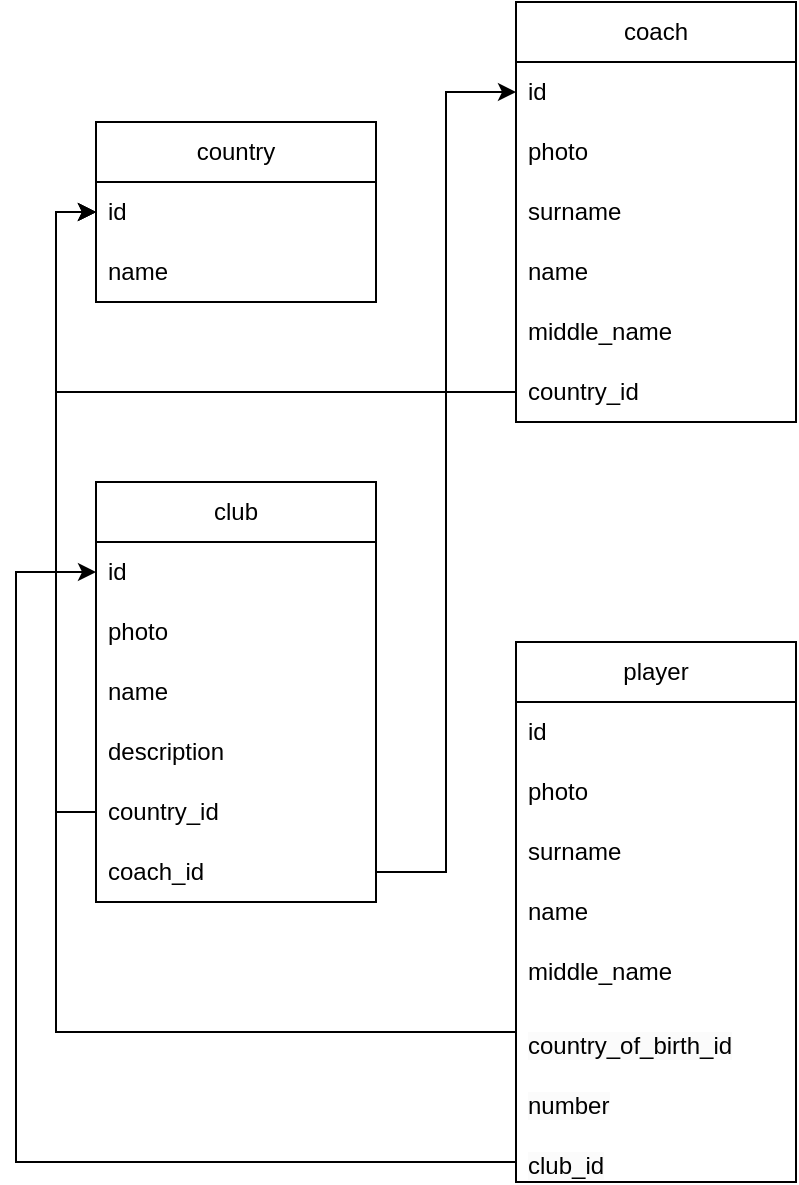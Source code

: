 <mxfile version="25.0.3" pages="4">
  <diagram name="Даталогическая модель" id="S97Vu_BdASqq8eOY5i_9">
    <mxGraphModel dx="1224" dy="780" grid="1" gridSize="10" guides="1" tooltips="1" connect="1" arrows="1" fold="1" page="1" pageScale="1" pageWidth="827" pageHeight="1169" math="0" shadow="0">
      <root>
        <mxCell id="0" />
        <mxCell id="1" parent="0" />
        <mxCell id="SLaX8ruqfgfBPDcgRT3M-1" value="country" style="swimlane;fontStyle=0;childLayout=stackLayout;horizontal=1;startSize=30;horizontalStack=0;resizeParent=1;resizeParentMax=0;resizeLast=0;collapsible=1;marginBottom=0;whiteSpace=wrap;html=1;" vertex="1" parent="1">
          <mxGeometry x="80" y="180" width="140" height="90" as="geometry" />
        </mxCell>
        <mxCell id="SLaX8ruqfgfBPDcgRT3M-2" value="id" style="text;strokeColor=none;fillColor=none;align=left;verticalAlign=middle;spacingLeft=4;spacingRight=4;overflow=hidden;points=[[0,0.5],[1,0.5]];portConstraint=eastwest;rotatable=0;whiteSpace=wrap;html=1;" vertex="1" parent="SLaX8ruqfgfBPDcgRT3M-1">
          <mxGeometry y="30" width="140" height="30" as="geometry" />
        </mxCell>
        <mxCell id="SLaX8ruqfgfBPDcgRT3M-3" value="name" style="text;strokeColor=none;fillColor=none;align=left;verticalAlign=middle;spacingLeft=4;spacingRight=4;overflow=hidden;points=[[0,0.5],[1,0.5]];portConstraint=eastwest;rotatable=0;whiteSpace=wrap;html=1;" vertex="1" parent="SLaX8ruqfgfBPDcgRT3M-1">
          <mxGeometry y="60" width="140" height="30" as="geometry" />
        </mxCell>
        <mxCell id="SLaX8ruqfgfBPDcgRT3M-5" value="coach" style="swimlane;fontStyle=0;childLayout=stackLayout;horizontal=1;startSize=30;horizontalStack=0;resizeParent=1;resizeParentMax=0;resizeLast=0;collapsible=1;marginBottom=0;whiteSpace=wrap;html=1;" vertex="1" parent="1">
          <mxGeometry x="290" y="120" width="140" height="210" as="geometry" />
        </mxCell>
        <mxCell id="SLaX8ruqfgfBPDcgRT3M-6" value="id" style="text;strokeColor=none;fillColor=none;align=left;verticalAlign=middle;spacingLeft=4;spacingRight=4;overflow=hidden;points=[[0,0.5],[1,0.5]];portConstraint=eastwest;rotatable=0;whiteSpace=wrap;html=1;" vertex="1" parent="SLaX8ruqfgfBPDcgRT3M-5">
          <mxGeometry y="30" width="140" height="30" as="geometry" />
        </mxCell>
        <mxCell id="SLaX8ruqfgfBPDcgRT3M-7" value="photo" style="text;strokeColor=none;fillColor=none;align=left;verticalAlign=middle;spacingLeft=4;spacingRight=4;overflow=hidden;points=[[0,0.5],[1,0.5]];portConstraint=eastwest;rotatable=0;whiteSpace=wrap;html=1;" vertex="1" parent="SLaX8ruqfgfBPDcgRT3M-5">
          <mxGeometry y="60" width="140" height="30" as="geometry" />
        </mxCell>
        <mxCell id="SLaX8ruqfgfBPDcgRT3M-8" value="surname" style="text;strokeColor=none;fillColor=none;align=left;verticalAlign=middle;spacingLeft=4;spacingRight=4;overflow=hidden;points=[[0,0.5],[1,0.5]];portConstraint=eastwest;rotatable=0;whiteSpace=wrap;html=1;" vertex="1" parent="SLaX8ruqfgfBPDcgRT3M-5">
          <mxGeometry y="90" width="140" height="30" as="geometry" />
        </mxCell>
        <mxCell id="SLaX8ruqfgfBPDcgRT3M-17" value="name&lt;span style=&quot;caret-color: rgba(0, 0, 0, 0); color: rgba(0, 0, 0, 0); font-family: monospace; font-size: 0px; white-space: nowrap;&quot;&gt;%3CmxGraphModel%3E%3Croot%3E%3CmxCell%20id%3D%220%22%2F%3E%3CmxCell%20id%3D%221%22%20parent%3D%220%22%2F%3E%3CmxCell%20id%3D%222%22%20value%3D%22photo%22%20style%3D%22text%3BstrokeColor%3Dnone%3BfillColor%3Dnone%3Balign%3Dleft%3BverticalAlign%3Dmiddle%3BspacingLeft%3D4%3BspacingRight%3D4%3Boverflow%3Dhidden%3Bpoints%3D%5B%5B0%2C0.5%5D%2C%5B1%2C0.5%5D%5D%3BportConstraint%3Deastwest%3Brotatable%3D0%3BwhiteSpace%3Dwrap%3Bhtml%3D1%3B%22%20vertex%3D%221%22%20parent%3D%221%22%3E%3CmxGeometry%20x%3D%22290%22%20y%3D%22240%22%20width%3D%22140%22%20height%3D%2230%22%20as%3D%22geometry%22%2F%3E%3C%2FmxCell%3E%3C%2Froot%3E%3C%2FmxGraphModel%3E&lt;/span&gt;" style="text;strokeColor=none;fillColor=none;align=left;verticalAlign=middle;spacingLeft=4;spacingRight=4;overflow=hidden;points=[[0,0.5],[1,0.5]];portConstraint=eastwest;rotatable=0;whiteSpace=wrap;html=1;" vertex="1" parent="SLaX8ruqfgfBPDcgRT3M-5">
          <mxGeometry y="120" width="140" height="30" as="geometry" />
        </mxCell>
        <mxCell id="SLaX8ruqfgfBPDcgRT3M-18" value="middle_name" style="text;strokeColor=none;fillColor=none;align=left;verticalAlign=middle;spacingLeft=4;spacingRight=4;overflow=hidden;points=[[0,0.5],[1,0.5]];portConstraint=eastwest;rotatable=0;whiteSpace=wrap;html=1;" vertex="1" parent="SLaX8ruqfgfBPDcgRT3M-5">
          <mxGeometry y="150" width="140" height="30" as="geometry" />
        </mxCell>
        <mxCell id="SLaX8ruqfgfBPDcgRT3M-19" value="country_id" style="text;strokeColor=none;fillColor=none;align=left;verticalAlign=middle;spacingLeft=4;spacingRight=4;overflow=hidden;points=[[0,0.5],[1,0.5]];portConstraint=eastwest;rotatable=0;whiteSpace=wrap;html=1;" vertex="1" parent="SLaX8ruqfgfBPDcgRT3M-5">
          <mxGeometry y="180" width="140" height="30" as="geometry" />
        </mxCell>
        <mxCell id="SLaX8ruqfgfBPDcgRT3M-9" value="club" style="swimlane;fontStyle=0;childLayout=stackLayout;horizontal=1;startSize=30;horizontalStack=0;resizeParent=1;resizeParentMax=0;resizeLast=0;collapsible=1;marginBottom=0;whiteSpace=wrap;html=1;" vertex="1" parent="1">
          <mxGeometry x="80" y="360" width="140" height="210" as="geometry" />
        </mxCell>
        <mxCell id="SLaX8ruqfgfBPDcgRT3M-10" value="id" style="text;strokeColor=none;fillColor=none;align=left;verticalAlign=middle;spacingLeft=4;spacingRight=4;overflow=hidden;points=[[0,0.5],[1,0.5]];portConstraint=eastwest;rotatable=0;whiteSpace=wrap;html=1;" vertex="1" parent="SLaX8ruqfgfBPDcgRT3M-9">
          <mxGeometry y="30" width="140" height="30" as="geometry" />
        </mxCell>
        <mxCell id="SLaX8ruqfgfBPDcgRT3M-11" value="photo" style="text;strokeColor=none;fillColor=none;align=left;verticalAlign=middle;spacingLeft=4;spacingRight=4;overflow=hidden;points=[[0,0.5],[1,0.5]];portConstraint=eastwest;rotatable=0;whiteSpace=wrap;html=1;" vertex="1" parent="SLaX8ruqfgfBPDcgRT3M-9">
          <mxGeometry y="60" width="140" height="30" as="geometry" />
        </mxCell>
        <mxCell id="SLaX8ruqfgfBPDcgRT3M-12" value="name" style="text;strokeColor=none;fillColor=none;align=left;verticalAlign=middle;spacingLeft=4;spacingRight=4;overflow=hidden;points=[[0,0.5],[1,0.5]];portConstraint=eastwest;rotatable=0;whiteSpace=wrap;html=1;" vertex="1" parent="SLaX8ruqfgfBPDcgRT3M-9">
          <mxGeometry y="90" width="140" height="30" as="geometry" />
        </mxCell>
        <mxCell id="SLaX8ruqfgfBPDcgRT3M-20" value="description" style="text;strokeColor=none;fillColor=none;align=left;verticalAlign=middle;spacingLeft=4;spacingRight=4;overflow=hidden;points=[[0,0.5],[1,0.5]];portConstraint=eastwest;rotatable=0;whiteSpace=wrap;html=1;" vertex="1" parent="SLaX8ruqfgfBPDcgRT3M-9">
          <mxGeometry y="120" width="140" height="30" as="geometry" />
        </mxCell>
        <mxCell id="SLaX8ruqfgfBPDcgRT3M-21" value="country_id" style="text;strokeColor=none;fillColor=none;align=left;verticalAlign=middle;spacingLeft=4;spacingRight=4;overflow=hidden;points=[[0,0.5],[1,0.5]];portConstraint=eastwest;rotatable=0;whiteSpace=wrap;html=1;" vertex="1" parent="SLaX8ruqfgfBPDcgRT3M-9">
          <mxGeometry y="150" width="140" height="30" as="geometry" />
        </mxCell>
        <mxCell id="SLaX8ruqfgfBPDcgRT3M-22" value="coach_id" style="text;strokeColor=none;fillColor=none;align=left;verticalAlign=middle;spacingLeft=4;spacingRight=4;overflow=hidden;points=[[0,0.5],[1,0.5]];portConstraint=eastwest;rotatable=0;whiteSpace=wrap;html=1;" vertex="1" parent="SLaX8ruqfgfBPDcgRT3M-9">
          <mxGeometry y="180" width="140" height="30" as="geometry" />
        </mxCell>
        <mxCell id="SLaX8ruqfgfBPDcgRT3M-13" value="player" style="swimlane;fontStyle=0;childLayout=stackLayout;horizontal=1;startSize=30;horizontalStack=0;resizeParent=1;resizeParentMax=0;resizeLast=0;collapsible=1;marginBottom=0;whiteSpace=wrap;html=1;" vertex="1" parent="1">
          <mxGeometry x="290" y="440" width="140" height="270" as="geometry" />
        </mxCell>
        <mxCell id="SLaX8ruqfgfBPDcgRT3M-14" value="id" style="text;strokeColor=none;fillColor=none;align=left;verticalAlign=middle;spacingLeft=4;spacingRight=4;overflow=hidden;points=[[0,0.5],[1,0.5]];portConstraint=eastwest;rotatable=0;whiteSpace=wrap;html=1;" vertex="1" parent="SLaX8ruqfgfBPDcgRT3M-13">
          <mxGeometry y="30" width="140" height="30" as="geometry" />
        </mxCell>
        <mxCell id="SLaX8ruqfgfBPDcgRT3M-15" value="photo" style="text;strokeColor=none;fillColor=none;align=left;verticalAlign=middle;spacingLeft=4;spacingRight=4;overflow=hidden;points=[[0,0.5],[1,0.5]];portConstraint=eastwest;rotatable=0;whiteSpace=wrap;html=1;" vertex="1" parent="SLaX8ruqfgfBPDcgRT3M-13">
          <mxGeometry y="60" width="140" height="30" as="geometry" />
        </mxCell>
        <mxCell id="SLaX8ruqfgfBPDcgRT3M-16" value="surname" style="text;strokeColor=none;fillColor=none;align=left;verticalAlign=middle;spacingLeft=4;spacingRight=4;overflow=hidden;points=[[0,0.5],[1,0.5]];portConstraint=eastwest;rotatable=0;whiteSpace=wrap;html=1;" vertex="1" parent="SLaX8ruqfgfBPDcgRT3M-13">
          <mxGeometry y="90" width="140" height="30" as="geometry" />
        </mxCell>
        <mxCell id="SLaX8ruqfgfBPDcgRT3M-24" value="name" style="text;strokeColor=none;fillColor=none;align=left;verticalAlign=middle;spacingLeft=4;spacingRight=4;overflow=hidden;points=[[0,0.5],[1,0.5]];portConstraint=eastwest;rotatable=0;whiteSpace=wrap;html=1;" vertex="1" parent="SLaX8ruqfgfBPDcgRT3M-13">
          <mxGeometry y="120" width="140" height="30" as="geometry" />
        </mxCell>
        <mxCell id="SLaX8ruqfgfBPDcgRT3M-23" value="middle_name" style="text;strokeColor=none;fillColor=none;align=left;verticalAlign=middle;spacingLeft=4;spacingRight=4;overflow=hidden;points=[[0,0.5],[1,0.5]];portConstraint=eastwest;rotatable=0;whiteSpace=wrap;html=1;" vertex="1" parent="SLaX8ruqfgfBPDcgRT3M-13">
          <mxGeometry y="150" width="140" height="30" as="geometry" />
        </mxCell>
        <mxCell id="SLaX8ruqfgfBPDcgRT3M-25" value="&lt;div style=&quot;background-color: rgb(30, 31, 34); color: rgb(188, 190, 196);&quot;&gt;&lt;pre style=&quot;font-family: &amp;quot;JetBrains Mono&amp;quot;, monospace;&quot;&gt;&lt;span style=&quot;caret-color: rgb(0, 0, 0); color: rgb(0, 0, 0); font-family: Helvetica; white-space: normal; background-color: rgb(251, 251, 251);&quot;&gt;country_of_birth_id&lt;/span&gt;&lt;br&gt;&lt;/pre&gt;&lt;/div&gt;" style="text;strokeColor=none;fillColor=none;align=left;verticalAlign=middle;spacingLeft=4;spacingRight=4;overflow=hidden;points=[[0,0.5],[1,0.5]];portConstraint=eastwest;rotatable=0;whiteSpace=wrap;html=1;" vertex="1" parent="SLaX8ruqfgfBPDcgRT3M-13">
          <mxGeometry y="180" width="140" height="30" as="geometry" />
        </mxCell>
        <mxCell id="SLaX8ruqfgfBPDcgRT3M-26" value="&lt;div&gt;&lt;pre&gt;&lt;font face=&quot;Helvetica&quot;&gt;&lt;span style=&quot;white-space: normal; background-color: rgb(251, 251, 251);&quot;&gt;number&lt;/span&gt;&lt;/font&gt;&lt;/pre&gt;&lt;/div&gt;" style="text;strokeColor=none;fillColor=none;align=left;verticalAlign=middle;spacingLeft=4;spacingRight=4;overflow=hidden;points=[[0,0.5],[1,0.5]];portConstraint=eastwest;rotatable=0;whiteSpace=wrap;html=1;" vertex="1" parent="SLaX8ruqfgfBPDcgRT3M-13">
          <mxGeometry y="210" width="140" height="30" as="geometry" />
        </mxCell>
        <mxCell id="SLaX8ruqfgfBPDcgRT3M-27" value="&lt;div&gt;&lt;pre&gt;&lt;font face=&quot;Helvetica&quot;&gt;&lt;span style=&quot;white-space: normal; background-color: rgb(251, 251, 251);&quot;&gt;club_id&lt;/span&gt;&lt;/font&gt;&lt;/pre&gt;&lt;/div&gt;" style="text;strokeColor=none;fillColor=none;align=left;verticalAlign=middle;spacingLeft=4;spacingRight=4;overflow=hidden;points=[[0,0.5],[1,0.5]];portConstraint=eastwest;rotatable=0;whiteSpace=wrap;html=1;" vertex="1" parent="SLaX8ruqfgfBPDcgRT3M-13">
          <mxGeometry y="240" width="140" height="30" as="geometry" />
        </mxCell>
        <mxCell id="SLaX8ruqfgfBPDcgRT3M-29" style="edgeStyle=orthogonalEdgeStyle;rounded=0;orthogonalLoop=1;jettySize=auto;html=1;entryX=0;entryY=0.5;entryDx=0;entryDy=0;" edge="1" parent="1" source="SLaX8ruqfgfBPDcgRT3M-22" target="SLaX8ruqfgfBPDcgRT3M-6">
          <mxGeometry relative="1" as="geometry">
            <mxPoint x="270" y="160" as="targetPoint" />
          </mxGeometry>
        </mxCell>
        <mxCell id="SLaX8ruqfgfBPDcgRT3M-30" style="edgeStyle=orthogonalEdgeStyle;rounded=0;orthogonalLoop=1;jettySize=auto;html=1;entryX=0;entryY=0.5;entryDx=0;entryDy=0;" edge="1" parent="1" source="SLaX8ruqfgfBPDcgRT3M-19" target="SLaX8ruqfgfBPDcgRT3M-2">
          <mxGeometry relative="1" as="geometry" />
        </mxCell>
        <mxCell id="SLaX8ruqfgfBPDcgRT3M-31" style="edgeStyle=orthogonalEdgeStyle;rounded=0;orthogonalLoop=1;jettySize=auto;html=1;entryX=0;entryY=0.5;entryDx=0;entryDy=0;" edge="1" parent="1" source="SLaX8ruqfgfBPDcgRT3M-21" target="SLaX8ruqfgfBPDcgRT3M-2">
          <mxGeometry relative="1" as="geometry" />
        </mxCell>
        <mxCell id="SLaX8ruqfgfBPDcgRT3M-32" style="edgeStyle=orthogonalEdgeStyle;rounded=0;orthogonalLoop=1;jettySize=auto;html=1;entryX=0;entryY=0.5;entryDx=0;entryDy=0;" edge="1" parent="1" source="SLaX8ruqfgfBPDcgRT3M-25" target="SLaX8ruqfgfBPDcgRT3M-2">
          <mxGeometry relative="1" as="geometry" />
        </mxCell>
        <mxCell id="SLaX8ruqfgfBPDcgRT3M-33" style="edgeStyle=orthogonalEdgeStyle;rounded=0;orthogonalLoop=1;jettySize=auto;html=1;entryX=0;entryY=0.5;entryDx=0;entryDy=0;" edge="1" parent="1" source="SLaX8ruqfgfBPDcgRT3M-27" target="SLaX8ruqfgfBPDcgRT3M-10">
          <mxGeometry relative="1" as="geometry">
            <Array as="points">
              <mxPoint x="40" y="700" />
              <mxPoint x="40" y="405" />
            </Array>
          </mxGeometry>
        </mxCell>
      </root>
    </mxGraphModel>
  </diagram>
  <diagram name="datalogic" id="6KlOt9K7AzoH-hcaxoDu">
    <mxGraphModel dx="2190" dy="2093" grid="1" gridSize="10" guides="1" tooltips="1" connect="1" arrows="1" fold="1" page="1" pageScale="1" pageWidth="827" pageHeight="1169" math="0" shadow="0">
      <root>
        <mxCell id="0" />
        <mxCell id="1" parent="0" />
        <mxCell id="XTSCfcso8maByqGfd6Gx-33" value="" style="group;movable=0;resizable=0;rotatable=0;deletable=0;editable=0;locked=1;connectable=0;" parent="1" vertex="1" connectable="0">
          <mxGeometry x="-10" y="-40" width="260" height="200" as="geometry" />
        </mxCell>
        <mxCell id="XTSCfcso8maByqGfd6Gx-34" value="" style="group" parent="XTSCfcso8maByqGfd6Gx-33" vertex="1" connectable="0">
          <mxGeometry x="-30" y="-50" width="260" height="200" as="geometry" />
        </mxCell>
        <mxCell id="XTSCfcso8maByqGfd6Gx-35" value="" style="group" parent="XTSCfcso8maByqGfd6Gx-34" vertex="1" connectable="0">
          <mxGeometry width="260" height="200" as="geometry" />
        </mxCell>
        <mxCell id="XTSCfcso8maByqGfd6Gx-36" value="" style="group;movable=0;resizable=0;rotatable=0;deletable=0;editable=0;locked=1;connectable=0;" parent="XTSCfcso8maByqGfd6Gx-35" vertex="1" connectable="0">
          <mxGeometry width="260" height="200" as="geometry" />
        </mxCell>
        <mxCell id="eKwWdkmg1OkOoB-3domw-1" value="Первичный ключ" style="rounded=1;whiteSpace=wrap;html=1;fillColor=#d5e8d4;strokeColor=#82b366;" parent="1" vertex="1">
          <mxGeometry x="-550" y="-345" width="160" height="40" as="geometry" />
        </mxCell>
        <mxCell id="b0rXWpcAoikA4TN5r0-M-1" style="edgeStyle=orthogonalEdgeStyle;shape=connector;rounded=1;orthogonalLoop=1;jettySize=auto;html=1;entryX=1;entryY=0.5;entryDx=0;entryDy=0;labelBackgroundColor=default;strokeColor=default;align=center;verticalAlign=middle;fontFamily=Helvetica;fontSize=11;fontColor=default;endArrow=classic;endFill=1;" parent="1" source="eKwWdkmg1OkOoB-3domw-2" target="eKwWdkmg1OkOoB-3domw-1" edge="1">
          <mxGeometry relative="1" as="geometry">
            <Array as="points">
              <mxPoint x="-330" y="-285" />
              <mxPoint x="-330" y="-325" />
            </Array>
          </mxGeometry>
        </mxCell>
        <mxCell id="eKwWdkmg1OkOoB-3domw-2" value="Вторичный ключ" style="rounded=1;whiteSpace=wrap;html=1;fillColor=#fff2cc;strokeColor=#d6b656;" parent="1" vertex="1">
          <mxGeometry x="-550" y="-305" width="160" height="40" as="geometry" />
        </mxCell>
        <mxCell id="HQeLWs8wuf3AgurrJEJk-12" value="" style="group;movable=0;resizable=0;rotatable=0;deletable=0;editable=0;locked=1;connectable=0;" parent="1" vertex="1" connectable="0">
          <mxGeometry y="-30" width="260" height="200" as="geometry" />
        </mxCell>
        <mxCell id="HQeLWs8wuf3AgurrJEJk-13" value="" style="group" parent="HQeLWs8wuf3AgurrJEJk-12" vertex="1" connectable="0">
          <mxGeometry x="-30" y="-50" width="260" height="200" as="geometry" />
        </mxCell>
        <mxCell id="HQeLWs8wuf3AgurrJEJk-14" value="" style="group" parent="HQeLWs8wuf3AgurrJEJk-13" vertex="1" connectable="0">
          <mxGeometry width="260" height="200" as="geometry" />
        </mxCell>
        <mxCell id="HQeLWs8wuf3AgurrJEJk-15" value="" style="group;movable=0;resizable=0;rotatable=0;deletable=0;editable=0;locked=1;connectable=0;" parent="HQeLWs8wuf3AgurrJEJk-14" vertex="1" connectable="0">
          <mxGeometry width="260" height="200" as="geometry" />
        </mxCell>
        <mxCell id="TJujJbeL9f49xJOEqkv_-1" value="" style="group" parent="1" vertex="1" connectable="0">
          <mxGeometry x="-70" y="410" width="260" height="210" as="geometry" />
        </mxCell>
        <mxCell id="4m2AMOnflhfGbuUh0Fhk-2" value="" style="rounded=0;whiteSpace=wrap;html=1;" parent="TJujJbeL9f49xJOEqkv_-1" vertex="1">
          <mxGeometry width="260" height="210" as="geometry" />
        </mxCell>
        <mxCell id="4m2AMOnflhfGbuUh0Fhk-3" value="TYPE" style="rounded=0;whiteSpace=wrap;html=1;" parent="TJujJbeL9f49xJOEqkv_-1" vertex="1">
          <mxGeometry x="150" width="110" height="40" as="geometry" />
        </mxCell>
        <mxCell id="4m2AMOnflhfGbuUh0Fhk-4" value="тренер" style="rounded=0;whiteSpace=wrap;html=1;fillColor=#e1d5e7;strokeColor=#9673a6;" parent="TJujJbeL9f49xJOEqkv_-1" vertex="1">
          <mxGeometry width="110" height="40" as="geometry" />
        </mxCell>
        <mxCell id="4m2AMOnflhfGbuUh0Fhk-5" value="NULL" style="rounded=0;whiteSpace=wrap;html=1;" parent="TJujJbeL9f49xJOEqkv_-1" vertex="1">
          <mxGeometry x="110" width="40" height="40" as="geometry" />
        </mxCell>
        <mxCell id="4m2AMOnflhfGbuUh0Fhk-6" value="INTEGER" style="rounded=0;whiteSpace=wrap;html=1;" parent="TJujJbeL9f49xJOEqkv_-1" vertex="1">
          <mxGeometry x="150" y="40" width="110" height="40" as="geometry" />
        </mxCell>
        <mxCell id="4m2AMOnflhfGbuUh0Fhk-7" value="id тренера" style="rounded=0;whiteSpace=wrap;html=1;fillColor=#d5e8d4;strokeColor=default;" parent="TJujJbeL9f49xJOEqkv_-1" vertex="1">
          <mxGeometry y="40" width="110" height="40" as="geometry" />
        </mxCell>
        <mxCell id="4m2AMOnflhfGbuUh0Fhk-8" value="" style="rounded=0;whiteSpace=wrap;html=1;fillColor=#f8cecc;strokeColor=#b85450;" parent="TJujJbeL9f49xJOEqkv_-1" vertex="1">
          <mxGeometry x="110" y="40" width="40" height="40" as="geometry" />
        </mxCell>
        <mxCell id="4m2AMOnflhfGbuUh0Fhk-9" value="IINTEGER" style="rounded=0;whiteSpace=wrap;html=1;" parent="TJujJbeL9f49xJOEqkv_-1" vertex="1">
          <mxGeometry x="150" y="80" width="110" height="40" as="geometry" />
        </mxCell>
        <mxCell id="4m2AMOnflhfGbuUh0Fhk-10" value="id пользователя" style="rounded=0;whiteSpace=wrap;html=1;fillColor=#fff2cc;strokeColor=default;" parent="TJujJbeL9f49xJOEqkv_-1" vertex="1">
          <mxGeometry y="80" width="110" height="40" as="geometry" />
        </mxCell>
        <mxCell id="4m2AMOnflhfGbuUh0Fhk-11" value="" style="rounded=0;whiteSpace=wrap;html=1;fillColor=#f8cecc;strokeColor=#b85450;" parent="TJujJbeL9f49xJOEqkv_-1" vertex="1">
          <mxGeometry x="110" y="80" width="40" height="40" as="geometry" />
        </mxCell>
        <mxCell id="4m2AMOnflhfGbuUh0Fhk-12" value="DATETIME" style="rounded=0;whiteSpace=wrap;html=1;" parent="TJujJbeL9f49xJOEqkv_-1" vertex="1">
          <mxGeometry x="150" y="120" width="110" height="40" as="geometry" />
        </mxCell>
        <mxCell id="4m2AMOnflhfGbuUh0Fhk-13" value="дата трудоустройства" style="rounded=0;whiteSpace=wrap;html=1;" parent="TJujJbeL9f49xJOEqkv_-1" vertex="1">
          <mxGeometry y="120" width="110" height="40" as="geometry" />
        </mxCell>
        <mxCell id="4m2AMOnflhfGbuUh0Fhk-14" value="" style="rounded=0;whiteSpace=wrap;html=1;fillColor=#f8cecc;strokeColor=#b85450;" parent="TJujJbeL9f49xJOEqkv_-1" vertex="1">
          <mxGeometry x="110" y="120" width="40" height="40" as="geometry" />
        </mxCell>
        <mxCell id="4m2AMOnflhfGbuUh0Fhk-15" value="BOOL" style="rounded=0;whiteSpace=wrap;html=1;" parent="TJujJbeL9f49xJOEqkv_-1" vertex="1">
          <mxGeometry x="150" y="160" width="110" height="40" as="geometry" />
        </mxCell>
        <mxCell id="4m2AMOnflhfGbuUh0Fhk-16" value="статус&lt;br&gt;(работает/отпуск)" style="rounded=0;whiteSpace=wrap;html=1;" parent="TJujJbeL9f49xJOEqkv_-1" vertex="1">
          <mxGeometry y="160" width="110" height="40" as="geometry" />
        </mxCell>
        <mxCell id="4m2AMOnflhfGbuUh0Fhk-26" value="" style="rounded=0;whiteSpace=wrap;html=1;fillColor=#f8cecc;strokeColor=#b85450;" parent="TJujJbeL9f49xJOEqkv_-1" vertex="1">
          <mxGeometry x="110" y="160" width="40" height="40" as="geometry" />
        </mxCell>
        <mxCell id="d8u-aq4u83oZqmB3IIfj-1" value="" style="group;strokeColor=default;" parent="1" vertex="1" connectable="0">
          <mxGeometry x="284" y="510" width="260" height="535" as="geometry" />
        </mxCell>
        <mxCell id="HQeLWs8wuf3AgurrJEJk-17" value="" style="rounded=0;whiteSpace=wrap;html=1;" parent="d8u-aq4u83oZqmB3IIfj-1" vertex="1">
          <mxGeometry width="260" height="535" as="geometry" />
        </mxCell>
        <mxCell id="HQeLWs8wuf3AgurrJEJk-18" value="TYPE" style="rounded=0;whiteSpace=wrap;html=1;" parent="d8u-aq4u83oZqmB3IIfj-1" vertex="1">
          <mxGeometry x="150" width="110" height="40" as="geometry" />
        </mxCell>
        <mxCell id="HQeLWs8wuf3AgurrJEJk-19" value="абонемент" style="rounded=0;whiteSpace=wrap;html=1;fillColor=#e1d5e7;strokeColor=#9673a6;" parent="d8u-aq4u83oZqmB3IIfj-1" vertex="1">
          <mxGeometry width="110" height="40" as="geometry" />
        </mxCell>
        <mxCell id="HQeLWs8wuf3AgurrJEJk-20" value="NULL" style="rounded=0;whiteSpace=wrap;html=1;" parent="d8u-aq4u83oZqmB3IIfj-1" vertex="1">
          <mxGeometry x="110" width="40" height="40" as="geometry" />
        </mxCell>
        <mxCell id="HQeLWs8wuf3AgurrJEJk-21" value="INTEGER" style="rounded=0;whiteSpace=wrap;html=1;" parent="d8u-aq4u83oZqmB3IIfj-1" vertex="1">
          <mxGeometry x="150" y="40" width="110" height="40" as="geometry" />
        </mxCell>
        <mxCell id="HQeLWs8wuf3AgurrJEJk-22" value="id абонемента" style="rounded=0;whiteSpace=wrap;html=1;fillColor=#d5e8d4;strokeColor=default;" parent="d8u-aq4u83oZqmB3IIfj-1" vertex="1">
          <mxGeometry y="40" width="110" height="40" as="geometry" />
        </mxCell>
        <mxCell id="HQeLWs8wuf3AgurrJEJk-23" value="" style="rounded=0;whiteSpace=wrap;html=1;fillColor=#f8cecc;strokeColor=#b85450;" parent="d8u-aq4u83oZqmB3IIfj-1" vertex="1">
          <mxGeometry x="110" y="40" width="40" height="40" as="geometry" />
        </mxCell>
        <mxCell id="HQeLWs8wuf3AgurrJEJk-24" value="IINTEGER" style="rounded=0;whiteSpace=wrap;html=1;" parent="d8u-aq4u83oZqmB3IIfj-1" vertex="1">
          <mxGeometry x="150" y="80" width="110" height="40" as="geometry" />
        </mxCell>
        <mxCell id="HQeLWs8wuf3AgurrJEJk-25" value="Цена" style="rounded=0;whiteSpace=wrap;html=1;" parent="d8u-aq4u83oZqmB3IIfj-1" vertex="1">
          <mxGeometry y="80" width="110" height="40" as="geometry" />
        </mxCell>
        <mxCell id="HQeLWs8wuf3AgurrJEJk-26" value="" style="rounded=0;whiteSpace=wrap;html=1;fillColor=#f8cecc;strokeColor=#b85450;" parent="d8u-aq4u83oZqmB3IIfj-1" vertex="1">
          <mxGeometry x="110" y="80" width="40" height="40" as="geometry" />
        </mxCell>
        <mxCell id="HQeLWs8wuf3AgurrJEJk-27" value="DATETIME" style="rounded=0;whiteSpace=wrap;html=1;" parent="d8u-aq4u83oZqmB3IIfj-1" vertex="1">
          <mxGeometry x="150" y="120" width="110" height="40" as="geometry" />
        </mxCell>
        <mxCell id="HQeLWs8wuf3AgurrJEJk-28" value="дата Создания" style="rounded=0;whiteSpace=wrap;html=1;" parent="d8u-aq4u83oZqmB3IIfj-1" vertex="1">
          <mxGeometry y="120" width="110" height="40" as="geometry" />
        </mxCell>
        <mxCell id="HQeLWs8wuf3AgurrJEJk-29" value="" style="rounded=0;whiteSpace=wrap;html=1;fillColor=#f8cecc;strokeColor=#b85450;" parent="d8u-aq4u83oZqmB3IIfj-1" vertex="1">
          <mxGeometry x="110" y="120" width="40" height="40" as="geometry" />
        </mxCell>
        <mxCell id="HQeLWs8wuf3AgurrJEJk-30" value="DATETIME" style="rounded=0;whiteSpace=wrap;html=1;" parent="d8u-aq4u83oZqmB3IIfj-1" vertex="1">
          <mxGeometry x="150" y="160" width="110" height="40" as="geometry" />
        </mxCell>
        <mxCell id="HQeLWs8wuf3AgurrJEJk-31" value="дата окончания" style="rounded=0;whiteSpace=wrap;html=1;" parent="d8u-aq4u83oZqmB3IIfj-1" vertex="1">
          <mxGeometry y="160" width="110" height="40" as="geometry" />
        </mxCell>
        <mxCell id="HQeLWs8wuf3AgurrJEJk-32" value="" style="rounded=0;whiteSpace=wrap;html=1;" parent="d8u-aq4u83oZqmB3IIfj-1" vertex="1">
          <mxGeometry x="110" y="200" width="40" height="40" as="geometry" />
        </mxCell>
        <mxCell id="HQeLWs8wuf3AgurrJEJk-33" value="BOOL" style="rounded=0;whiteSpace=wrap;html=1;" parent="d8u-aq4u83oZqmB3IIfj-1" vertex="1">
          <mxGeometry x="150" y="200" width="110" height="40" as="geometry" />
        </mxCell>
        <mxCell id="HQeLWs8wuf3AgurrJEJk-34" value="статус абонемента" style="rounded=0;whiteSpace=wrap;html=1;" parent="d8u-aq4u83oZqmB3IIfj-1" vertex="1">
          <mxGeometry y="240" width="110" height="40" as="geometry" />
        </mxCell>
        <mxCell id="HQeLWs8wuf3AgurrJEJk-35" value="" style="rounded=0;whiteSpace=wrap;html=1;fillColor=#f8cecc;strokeColor=#b85450;" parent="d8u-aq4u83oZqmB3IIfj-1" vertex="1">
          <mxGeometry x="110" y="200" width="40" height="40" as="geometry" />
        </mxCell>
        <mxCell id="HQeLWs8wuf3AgurrJEJk-36" value="BOOL" style="rounded=0;whiteSpace=wrap;html=1;" parent="d8u-aq4u83oZqmB3IIfj-1" vertex="1">
          <mxGeometry x="150" y="240" width="110" height="40" as="geometry" />
        </mxCell>
        <mxCell id="HQeLWs8wuf3AgurrJEJk-37" value="дней заморозки" style="rounded=0;whiteSpace=wrap;html=1;" parent="d8u-aq4u83oZqmB3IIfj-1" vertex="1">
          <mxGeometry y="280" width="110" height="40" as="geometry" />
        </mxCell>
        <mxCell id="HQeLWs8wuf3AgurrJEJk-38" value="" style="rounded=0;whiteSpace=wrap;html=1;fillColor=#f8cecc;strokeColor=#b85450;" parent="d8u-aq4u83oZqmB3IIfj-1" vertex="1">
          <mxGeometry x="110" y="240" width="40" height="40" as="geometry" />
        </mxCell>
        <mxCell id="HQeLWs8wuf3AgurrJEJk-39" value="INT" style="rounded=0;whiteSpace=wrap;html=1;" parent="d8u-aq4u83oZqmB3IIfj-1" vertex="1">
          <mxGeometry x="150" y="280" width="110" height="40" as="geometry" />
        </mxCell>
        <mxCell id="HQeLWs8wuf3AgurrJEJk-40" value="" style="rounded=0;whiteSpace=wrap;html=1;fillColor=#d5e8d4;strokeColor=#82b366;" parent="d8u-aq4u83oZqmB3IIfj-1" vertex="1">
          <mxGeometry x="110" y="280" width="40" height="40" as="geometry" />
        </mxCell>
        <mxCell id="HQeLWs8wuf3AgurrJEJk-41" value="" style="rounded=0;whiteSpace=wrap;html=1;fillColor=#f8cecc;strokeColor=#b85450;" parent="d8u-aq4u83oZqmB3IIfj-1" vertex="1">
          <mxGeometry x="110" y="160" width="40" height="40" as="geometry" />
        </mxCell>
        <mxCell id="HQeLWs8wuf3AgurrJEJk-48" value="статус оплаты" style="rounded=0;whiteSpace=wrap;html=1;strokeColor=default;" parent="d8u-aq4u83oZqmB3IIfj-1" vertex="1">
          <mxGeometry y="200" width="110" height="40" as="geometry" />
        </mxCell>
        <mxCell id="P2IMU7utsKrlOrNiFUa2-13" value="Безлимитное&lt;br&gt;посещение" style="rounded=0;whiteSpace=wrap;html=1;" parent="d8u-aq4u83oZqmB3IIfj-1" vertex="1">
          <mxGeometry y="320" width="110" height="40" as="geometry" />
        </mxCell>
        <mxCell id="P2IMU7utsKrlOrNiFUa2-14" value="" style="rounded=0;whiteSpace=wrap;html=1;fillColor=#f8cecc;strokeColor=#b85450;" parent="d8u-aq4u83oZqmB3IIfj-1" vertex="1">
          <mxGeometry x="110" y="320" width="40" height="40" as="geometry" />
        </mxCell>
        <mxCell id="P2IMU7utsKrlOrNiFUa2-12" value="BOOL" style="rounded=0;whiteSpace=wrap;html=1;" parent="d8u-aq4u83oZqmB3IIfj-1" vertex="1">
          <mxGeometry x="150" y="320" width="110" height="40" as="geometry" />
        </mxCell>
        <mxCell id="P2IMU7utsKrlOrNiFUa2-15" value="BOOL" style="rounded=0;whiteSpace=wrap;html=1;" parent="d8u-aq4u83oZqmB3IIfj-1" vertex="1">
          <mxGeometry x="150" y="360" width="110" height="40" as="geometry" />
        </mxCell>
        <mxCell id="P2IMU7utsKrlOrNiFUa2-21" value="INTEGER" style="rounded=0;whiteSpace=wrap;html=1;" parent="d8u-aq4u83oZqmB3IIfj-1" vertex="1">
          <mxGeometry x="150" y="440" width="110" height="40" as="geometry" />
        </mxCell>
        <mxCell id="P2IMU7utsKrlOrNiFUa2-18" value="BOOL" style="rounded=0;whiteSpace=wrap;html=1;" parent="d8u-aq4u83oZqmB3IIfj-1" vertex="1">
          <mxGeometry x="150" y="400" width="110" height="40" as="geometry" />
        </mxCell>
        <mxCell id="P2IMU7utsKrlOrNiFUa2-24" value="varchar(50)" style="rounded=0;whiteSpace=wrap;html=1;" parent="d8u-aq4u83oZqmB3IIfj-1" vertex="1">
          <mxGeometry x="150" y="480" width="110" height="40" as="geometry" />
        </mxCell>
        <mxCell id="P2IMU7utsKrlOrNiFUa2-25" value="" style="rounded=0;whiteSpace=wrap;html=1;fillColor=#f8cecc;strokeColor=#b85450;" parent="d8u-aq4u83oZqmB3IIfj-1" vertex="1">
          <mxGeometry x="110" y="480" width="40" height="40" as="geometry" />
        </mxCell>
        <mxCell id="P2IMU7utsKrlOrNiFUa2-23" value="" style="rounded=0;whiteSpace=wrap;html=1;fillColor=#f8cecc;strokeColor=#b85450;" parent="d8u-aq4u83oZqmB3IIfj-1" vertex="1">
          <mxGeometry x="110" y="440" width="40" height="40" as="geometry" />
        </mxCell>
        <mxCell id="P2IMU7utsKrlOrNiFUa2-20" value="" style="rounded=0;whiteSpace=wrap;html=1;fillColor=#f8cecc;strokeColor=#b85450;" parent="d8u-aq4u83oZqmB3IIfj-1" vertex="1">
          <mxGeometry x="110" y="400" width="40" height="40" as="geometry" />
        </mxCell>
        <mxCell id="P2IMU7utsKrlOrNiFUa2-26" value="" style="rounded=0;whiteSpace=wrap;html=1;fillColor=#f8cecc;strokeColor=#b85450;" parent="d8u-aq4u83oZqmB3IIfj-1" vertex="1">
          <mxGeometry x="110" y="360" width="40" height="40" as="geometry" />
        </mxCell>
        <mxCell id="P2IMU7utsKrlOrNiFUa2-16" value="Посещение&amp;nbsp;&lt;br&gt;до 10 раз" style="rounded=0;whiteSpace=wrap;html=1;" parent="d8u-aq4u83oZqmB3IIfj-1" vertex="1">
          <mxGeometry y="360" width="110" height="40" as="geometry" />
        </mxCell>
        <mxCell id="P2IMU7utsKrlOrNiFUa2-27" value="посещение&amp;nbsp;&lt;br&gt;событий" style="rounded=0;whiteSpace=wrap;html=1;strokeColor=default;" parent="d8u-aq4u83oZqmB3IIfj-1" vertex="1">
          <mxGeometry y="400" width="110" height="40" as="geometry" />
        </mxCell>
        <mxCell id="P2IMU7utsKrlOrNiFUa2-19" value="id зала" style="rounded=0;whiteSpace=wrap;html=1;fillColor=#fff2cc;strokeColor=default;" parent="d8u-aq4u83oZqmB3IIfj-1" vertex="1">
          <mxGeometry y="440" width="110" height="40" as="geometry" />
        </mxCell>
        <mxCell id="P2IMU7utsKrlOrNiFUa2-22" value="title" style="rounded=0;whiteSpace=wrap;html=1;" parent="d8u-aq4u83oZqmB3IIfj-1" vertex="1">
          <mxGeometry y="480" width="110" height="40" as="geometry" />
        </mxCell>
        <mxCell id="FpHMrvSkufUhsRvGOamV-1" value="" style="group" parent="1" vertex="1" connectable="0">
          <mxGeometry x="-70" y="680" width="260" height="290" as="geometry" />
        </mxCell>
        <mxCell id="2MEfKe1f7FnrXijyjFQL-9" value="" style="rounded=0;whiteSpace=wrap;html=1;" parent="FpHMrvSkufUhsRvGOamV-1" vertex="1">
          <mxGeometry width="260" height="290" as="geometry" />
        </mxCell>
        <mxCell id="2MEfKe1f7FnrXijyjFQL-10" value="TYPE" style="rounded=0;whiteSpace=wrap;html=1;" parent="FpHMrvSkufUhsRvGOamV-1" vertex="1">
          <mxGeometry x="150" width="110" height="40" as="geometry" />
        </mxCell>
        <mxCell id="2MEfKe1f7FnrXijyjFQL-11" value="тренировочный зал" style="rounded=0;whiteSpace=wrap;html=1;fillColor=#e1d5e7;strokeColor=#9673a6;" parent="FpHMrvSkufUhsRvGOamV-1" vertex="1">
          <mxGeometry width="110" height="40" as="geometry" />
        </mxCell>
        <mxCell id="2MEfKe1f7FnrXijyjFQL-12" value="NULL" style="rounded=0;whiteSpace=wrap;html=1;" parent="FpHMrvSkufUhsRvGOamV-1" vertex="1">
          <mxGeometry x="110" width="40" height="40" as="geometry" />
        </mxCell>
        <mxCell id="2MEfKe1f7FnrXijyjFQL-13" value="INTEGER" style="rounded=0;whiteSpace=wrap;html=1;" parent="FpHMrvSkufUhsRvGOamV-1" vertex="1">
          <mxGeometry x="150" y="40" width="110" height="40" as="geometry" />
        </mxCell>
        <mxCell id="2MEfKe1f7FnrXijyjFQL-14" value="id зала" style="rounded=0;whiteSpace=wrap;html=1;fillColor=#d5e8d4;strokeColor=default;" parent="FpHMrvSkufUhsRvGOamV-1" vertex="1">
          <mxGeometry y="40" width="110" height="40" as="geometry" />
        </mxCell>
        <mxCell id="2MEfKe1f7FnrXijyjFQL-15" value="" style="rounded=0;whiteSpace=wrap;html=1;fillColor=#f8cecc;strokeColor=#b85450;" parent="FpHMrvSkufUhsRvGOamV-1" vertex="1">
          <mxGeometry x="110" y="40" width="40" height="40" as="geometry" />
        </mxCell>
        <mxCell id="2MEfKe1f7FnrXijyjFQL-16" value="VARCHAR(30)" style="rounded=0;whiteSpace=wrap;html=1;" parent="FpHMrvSkufUhsRvGOamV-1" vertex="1">
          <mxGeometry x="150" y="80" width="110" height="40" as="geometry" />
        </mxCell>
        <mxCell id="2MEfKe1f7FnrXijyjFQL-17" value="адрес" style="rounded=0;whiteSpace=wrap;html=1;" parent="FpHMrvSkufUhsRvGOamV-1" vertex="1">
          <mxGeometry y="80" width="110" height="40" as="geometry" />
        </mxCell>
        <mxCell id="2MEfKe1f7FnrXijyjFQL-18" value="" style="rounded=0;whiteSpace=wrap;html=1;fillColor=#f8cecc;strokeColor=#b85450;" parent="FpHMrvSkufUhsRvGOamV-1" vertex="1">
          <mxGeometry x="110" y="80" width="40" height="40" as="geometry" />
        </mxCell>
        <mxCell id="2MEfKe1f7FnrXijyjFQL-19" value="DATETIME" style="rounded=0;whiteSpace=wrap;html=1;" parent="FpHMrvSkufUhsRvGOamV-1" vertex="1">
          <mxGeometry x="150" y="120" width="110" height="40" as="geometry" />
        </mxCell>
        <mxCell id="2MEfKe1f7FnrXijyjFQL-20" value="дата открытия" style="rounded=0;whiteSpace=wrap;html=1;" parent="FpHMrvSkufUhsRvGOamV-1" vertex="1">
          <mxGeometry y="120" width="110" height="40" as="geometry" />
        </mxCell>
        <mxCell id="2MEfKe1f7FnrXijyjFQL-21" value="" style="rounded=0;whiteSpace=wrap;html=1;fillColor=#f8cecc;strokeColor=#b85450;" parent="FpHMrvSkufUhsRvGOamV-1" vertex="1">
          <mxGeometry x="110" y="120" width="40" height="40" as="geometry" />
        </mxCell>
        <mxCell id="2MEfKe1f7FnrXijyjFQL-22" value="BOOL" style="rounded=0;whiteSpace=wrap;html=1;" parent="FpHMrvSkufUhsRvGOamV-1" vertex="1">
          <mxGeometry x="150" y="160" width="110" height="40" as="geometry" />
        </mxCell>
        <mxCell id="2MEfKe1f7FnrXijyjFQL-23" value="статус работы" style="rounded=0;whiteSpace=wrap;html=1;" parent="FpHMrvSkufUhsRvGOamV-1" vertex="1">
          <mxGeometry y="160" width="110" height="40" as="geometry" />
        </mxCell>
        <mxCell id="2MEfKe1f7FnrXijyjFQL-24" value="" style="rounded=0;whiteSpace=wrap;html=1;fillColor=#f8cecc;strokeColor=#b85450;" parent="FpHMrvSkufUhsRvGOamV-1" vertex="1">
          <mxGeometry x="110" y="160" width="40" height="40" as="geometry" />
        </mxCell>
        <mxCell id="re3IAdauqMYgFeXUZ75M-4" value="INTEGER" style="rounded=0;whiteSpace=wrap;html=1;" parent="FpHMrvSkufUhsRvGOamV-1" vertex="1">
          <mxGeometry x="150" y="200" width="110" height="40" as="geometry" />
        </mxCell>
        <mxCell id="re3IAdauqMYgFeXUZ75M-6" value="" style="rounded=0;whiteSpace=wrap;html=1;fillColor=#f8cecc;strokeColor=#b85450;" parent="FpHMrvSkufUhsRvGOamV-1" vertex="1">
          <mxGeometry x="110" y="200" width="40" height="40" as="geometry" />
        </mxCell>
        <mxCell id="re3IAdauqMYgFeXUZ75M-7" value="INTEGER" style="rounded=0;whiteSpace=wrap;html=1;" parent="FpHMrvSkufUhsRvGOamV-1" vertex="1">
          <mxGeometry x="150" y="240" width="110" height="40" as="geometry" />
        </mxCell>
        <mxCell id="re3IAdauqMYgFeXUZ75M-8" value="&lt;span style=&quot;caret-color: rgb(0, 0, 0); color: rgb(0, 0, 0); font-family: Helvetica; font-size: 12px; font-style: normal; font-variant-caps: normal; font-weight: 400; letter-spacing: normal; text-align: center; text-indent: 0px; text-transform: none; word-spacing: 0px; -webkit-text-stroke-width: 0px; background-color: rgb(251, 251, 251); text-decoration: none; float: none; display: inline !important;&quot;&gt;кол-во посетителей в момент вемени&lt;/span&gt;" style="rounded=0;whiteSpace=wrap;html=1;strokeColor=default;" parent="FpHMrvSkufUhsRvGOamV-1" vertex="1">
          <mxGeometry y="240" width="110" height="40" as="geometry" />
        </mxCell>
        <mxCell id="re3IAdauqMYgFeXUZ75M-9" value="" style="rounded=0;whiteSpace=wrap;html=1;fillColor=#f8cecc;strokeColor=#b85450;" parent="FpHMrvSkufUhsRvGOamV-1" vertex="1">
          <mxGeometry x="110" y="240" width="40" height="40" as="geometry" />
        </mxCell>
        <mxCell id="re3IAdauqMYgFeXUZ75M-5" value="макс. вместимость" style="rounded=0;whiteSpace=wrap;html=1;" parent="FpHMrvSkufUhsRvGOamV-1" vertex="1">
          <mxGeometry y="200" width="110" height="40" as="geometry" />
        </mxCell>
        <mxCell id="CM6EW3pc83eYQOa1h4Vv-24" value="" style="group" parent="1" vertex="1" connectable="0">
          <mxGeometry x="-710" y="810" width="260" height="130" as="geometry" />
        </mxCell>
        <mxCell id="CM6EW3pc83eYQOa1h4Vv-8" value="" style="rounded=0;whiteSpace=wrap;html=1;container=0;" parent="CM6EW3pc83eYQOa1h4Vv-24" vertex="1">
          <mxGeometry width="260" height="130" as="geometry" />
        </mxCell>
        <mxCell id="CM6EW3pc83eYQOa1h4Vv-9" value="TYPE" style="rounded=0;whiteSpace=wrap;html=1;container=0;" parent="CM6EW3pc83eYQOa1h4Vv-24" vertex="1">
          <mxGeometry x="150" width="110" height="40" as="geometry" />
        </mxCell>
        <mxCell id="CM6EW3pc83eYQOa1h4Vv-10" value="категория товара" style="rounded=0;whiteSpace=wrap;html=1;container=0;fillColor=#e1d5e7;strokeColor=#9673a6;" parent="CM6EW3pc83eYQOa1h4Vv-24" vertex="1">
          <mxGeometry width="110" height="40" as="geometry" />
        </mxCell>
        <mxCell id="CM6EW3pc83eYQOa1h4Vv-11" value="NULL" style="rounded=0;whiteSpace=wrap;html=1;container=0;" parent="CM6EW3pc83eYQOa1h4Vv-24" vertex="1">
          <mxGeometry x="110" width="40" height="40" as="geometry" />
        </mxCell>
        <mxCell id="CM6EW3pc83eYQOa1h4Vv-12" value="INTEGER" style="rounded=0;whiteSpace=wrap;html=1;container=0;" parent="CM6EW3pc83eYQOa1h4Vv-24" vertex="1">
          <mxGeometry x="150" y="40" width="110" height="40" as="geometry" />
        </mxCell>
        <mxCell id="CM6EW3pc83eYQOa1h4Vv-13" value="id категории" style="rounded=0;whiteSpace=wrap;html=1;fillColor=#d5e8d4;strokeColor=default;container=0;" parent="CM6EW3pc83eYQOa1h4Vv-24" vertex="1">
          <mxGeometry y="40" width="110" height="40" as="geometry" />
        </mxCell>
        <mxCell id="CM6EW3pc83eYQOa1h4Vv-14" value="" style="rounded=0;whiteSpace=wrap;html=1;fillColor=#f8cecc;strokeColor=#b85450;container=0;" parent="CM6EW3pc83eYQOa1h4Vv-24" vertex="1">
          <mxGeometry x="110" y="40" width="40" height="40" as="geometry" />
        </mxCell>
        <mxCell id="CM6EW3pc83eYQOa1h4Vv-15" value="INTEGER" style="rounded=0;whiteSpace=wrap;html=1;container=0;" parent="CM6EW3pc83eYQOa1h4Vv-24" vertex="1">
          <mxGeometry x="150" y="80" width="110" height="40" as="geometry" />
        </mxCell>
        <mxCell id="CM6EW3pc83eYQOa1h4Vv-16" value="категория" style="rounded=0;whiteSpace=wrap;html=1;container=0;" parent="CM6EW3pc83eYQOa1h4Vv-24" vertex="1">
          <mxGeometry y="80" width="110" height="40" as="geometry" />
        </mxCell>
        <mxCell id="CM6EW3pc83eYQOa1h4Vv-17" value="" style="rounded=0;whiteSpace=wrap;html=1;fillColor=#f8cecc;strokeColor=#b85450;container=0;" parent="CM6EW3pc83eYQOa1h4Vv-24" vertex="1">
          <mxGeometry x="110" y="80" width="40" height="40" as="geometry" />
        </mxCell>
        <mxCell id="CM6EW3pc83eYQOa1h4Vv-25" value="" style="group" parent="1" vertex="1" connectable="0">
          <mxGeometry x="-390" y="730" width="260" height="250" as="geometry" />
        </mxCell>
        <mxCell id="SY3xnQZ9ESmQ8LTkHdD1-2" value="" style="rounded=0;whiteSpace=wrap;html=1;container=0;" parent="CM6EW3pc83eYQOa1h4Vv-25" vertex="1">
          <mxGeometry width="260" height="250" as="geometry" />
        </mxCell>
        <mxCell id="SY3xnQZ9ESmQ8LTkHdD1-3" value="TYPE" style="rounded=0;whiteSpace=wrap;html=1;container=0;" parent="CM6EW3pc83eYQOa1h4Vv-25" vertex="1">
          <mxGeometry x="150" width="110" height="40" as="geometry" />
        </mxCell>
        <mxCell id="SY3xnQZ9ESmQ8LTkHdD1-4" value="товар" style="rounded=0;whiteSpace=wrap;html=1;container=0;" parent="CM6EW3pc83eYQOa1h4Vv-25" vertex="1">
          <mxGeometry width="110" height="40" as="geometry" />
        </mxCell>
        <mxCell id="SY3xnQZ9ESmQ8LTkHdD1-5" value="NULL" style="rounded=0;whiteSpace=wrap;html=1;container=0;" parent="CM6EW3pc83eYQOa1h4Vv-25" vertex="1">
          <mxGeometry x="110" width="40" height="40" as="geometry" />
        </mxCell>
        <mxCell id="SY3xnQZ9ESmQ8LTkHdD1-6" value="INTEGER" style="rounded=0;whiteSpace=wrap;html=1;container=0;" parent="CM6EW3pc83eYQOa1h4Vv-25" vertex="1">
          <mxGeometry x="150" y="40" width="110" height="40" as="geometry" />
        </mxCell>
        <mxCell id="SY3xnQZ9ESmQ8LTkHdD1-7" value="id тоара" style="rounded=0;whiteSpace=wrap;html=1;fillColor=#d5e8d4;strokeColor=default;container=0;" parent="CM6EW3pc83eYQOa1h4Vv-25" vertex="1">
          <mxGeometry y="40" width="110" height="40" as="geometry" />
        </mxCell>
        <mxCell id="SY3xnQZ9ESmQ8LTkHdD1-8" value="" style="rounded=0;whiteSpace=wrap;html=1;fillColor=#f8cecc;strokeColor=#b85450;container=0;" parent="CM6EW3pc83eYQOa1h4Vv-25" vertex="1">
          <mxGeometry x="110" y="40" width="40" height="40" as="geometry" />
        </mxCell>
        <mxCell id="SY3xnQZ9ESmQ8LTkHdD1-9" value="INTEGER" style="rounded=0;whiteSpace=wrap;html=1;container=0;" parent="CM6EW3pc83eYQOa1h4Vv-25" vertex="1">
          <mxGeometry x="150" y="80" width="110" height="40" as="geometry" />
        </mxCell>
        <mxCell id="SY3xnQZ9ESmQ8LTkHdD1-10" value="цена" style="rounded=0;whiteSpace=wrap;html=1;container=0;" parent="CM6EW3pc83eYQOa1h4Vv-25" vertex="1">
          <mxGeometry y="80" width="110" height="40" as="geometry" />
        </mxCell>
        <mxCell id="SY3xnQZ9ESmQ8LTkHdD1-11" value="" style="rounded=0;whiteSpace=wrap;html=1;fillColor=#f8cecc;strokeColor=#b85450;container=0;" parent="CM6EW3pc83eYQOa1h4Vv-25" vertex="1">
          <mxGeometry x="110" y="80" width="40" height="40" as="geometry" />
        </mxCell>
        <mxCell id="SY3xnQZ9ESmQ8LTkHdD1-12" value="INTEGER" style="rounded=0;whiteSpace=wrap;html=1;container=0;" parent="CM6EW3pc83eYQOa1h4Vv-25" vertex="1">
          <mxGeometry x="150" y="120" width="110" height="40" as="geometry" />
        </mxCell>
        <mxCell id="SY3xnQZ9ESmQ8LTkHdD1-13" value="поставщик" style="rounded=0;whiteSpace=wrap;html=1;container=0;" parent="CM6EW3pc83eYQOa1h4Vv-25" vertex="1">
          <mxGeometry y="120" width="110" height="40" as="geometry" />
        </mxCell>
        <mxCell id="SY3xnQZ9ESmQ8LTkHdD1-14" value="" style="rounded=0;whiteSpace=wrap;html=1;fillColor=#d5e8d4;strokeColor=#82b366;container=0;" parent="CM6EW3pc83eYQOa1h4Vv-25" vertex="1">
          <mxGeometry x="110" y="120" width="40" height="40" as="geometry" />
        </mxCell>
        <mxCell id="CM6EW3pc83eYQOa1h4Vv-1" value="INTEGER" style="rounded=0;whiteSpace=wrap;html=1;container=0;" parent="CM6EW3pc83eYQOa1h4Vv-25" vertex="1">
          <mxGeometry x="150" y="160" width="110" height="40" as="geometry" />
        </mxCell>
        <mxCell id="CM6EW3pc83eYQOa1h4Vv-2" value="годен до" style="rounded=0;whiteSpace=wrap;html=1;container=0;" parent="CM6EW3pc83eYQOa1h4Vv-25" vertex="1">
          <mxGeometry y="160" width="110" height="40" as="geometry" />
        </mxCell>
        <mxCell id="CM6EW3pc83eYQOa1h4Vv-3" value="" style="rounded=0;whiteSpace=wrap;html=1;fillColor=#d5e8d4;strokeColor=#82b366;container=0;" parent="CM6EW3pc83eYQOa1h4Vv-25" vertex="1">
          <mxGeometry x="110" y="160" width="40" height="40" as="geometry" />
        </mxCell>
        <mxCell id="CM6EW3pc83eYQOa1h4Vv-4" value="INTEGER" style="rounded=0;whiteSpace=wrap;html=1;container=0;" parent="CM6EW3pc83eYQOa1h4Vv-25" vertex="1">
          <mxGeometry x="150" y="200" width="110" height="40" as="geometry" />
        </mxCell>
        <mxCell id="CM6EW3pc83eYQOa1h4Vv-5" value="категория товара" style="rounded=0;whiteSpace=wrap;html=1;container=0;fillColor=#fff2cc;strokeColor=default;" parent="CM6EW3pc83eYQOa1h4Vv-25" vertex="1">
          <mxGeometry y="200" width="110" height="40" as="geometry" />
        </mxCell>
        <mxCell id="CM6EW3pc83eYQOa1h4Vv-6" value="" style="rounded=0;whiteSpace=wrap;html=1;fillColor=#f8cecc;strokeColor=#b85450;container=0;" parent="CM6EW3pc83eYQOa1h4Vv-25" vertex="1">
          <mxGeometry x="110" y="200" width="40" height="40" as="geometry" />
        </mxCell>
        <mxCell id="CM6EW3pc83eYQOa1h4Vv-26" value="" style="group" parent="1" vertex="1" connectable="0">
          <mxGeometry x="-390" y="340" width="260" height="210" as="geometry" />
        </mxCell>
        <mxCell id="ZU3eSQO7JTyoVeqUJnHn-2" value="" style="rounded=0;whiteSpace=wrap;html=1;container=0;" parent="CM6EW3pc83eYQOa1h4Vv-26" vertex="1">
          <mxGeometry width="260" height="210" as="geometry" />
        </mxCell>
        <mxCell id="ZU3eSQO7JTyoVeqUJnHn-3" value="TYPE" style="rounded=0;whiteSpace=wrap;html=1;container=0;" parent="CM6EW3pc83eYQOa1h4Vv-26" vertex="1">
          <mxGeometry x="150" width="110" height="40" as="geometry" />
        </mxCell>
        <mxCell id="ZU3eSQO7JTyoVeqUJnHn-4" value="продуктовый&lt;br&gt;автомат" style="rounded=0;whiteSpace=wrap;html=1;container=0;fillColor=#e1d5e7;strokeColor=#9673a6;" parent="CM6EW3pc83eYQOa1h4Vv-26" vertex="1">
          <mxGeometry width="110" height="40" as="geometry" />
        </mxCell>
        <mxCell id="ZU3eSQO7JTyoVeqUJnHn-5" value="NULL" style="rounded=0;whiteSpace=wrap;html=1;container=0;" parent="CM6EW3pc83eYQOa1h4Vv-26" vertex="1">
          <mxGeometry x="110" width="40" height="40" as="geometry" />
        </mxCell>
        <mxCell id="ZU3eSQO7JTyoVeqUJnHn-6" value="INTEGER" style="rounded=0;whiteSpace=wrap;html=1;container=0;" parent="CM6EW3pc83eYQOa1h4Vv-26" vertex="1">
          <mxGeometry x="150" y="40" width="110" height="40" as="geometry" />
        </mxCell>
        <mxCell id="ZU3eSQO7JTyoVeqUJnHn-7" value="id атомата" style="rounded=0;whiteSpace=wrap;html=1;fillColor=#d5e8d4;strokeColor=default;container=0;" parent="CM6EW3pc83eYQOa1h4Vv-26" vertex="1">
          <mxGeometry y="40" width="110" height="40" as="geometry" />
        </mxCell>
        <mxCell id="ZU3eSQO7JTyoVeqUJnHn-8" value="" style="rounded=0;whiteSpace=wrap;html=1;fillColor=#f8cecc;strokeColor=#b85450;container=0;" parent="CM6EW3pc83eYQOa1h4Vv-26" vertex="1">
          <mxGeometry x="110" y="40" width="40" height="40" as="geometry" />
        </mxCell>
        <mxCell id="ZU3eSQO7JTyoVeqUJnHn-9" value="INTEGER" style="rounded=0;whiteSpace=wrap;html=1;container=0;" parent="CM6EW3pc83eYQOa1h4Vv-26" vertex="1">
          <mxGeometry x="150" y="80" width="110" height="40" as="geometry" />
        </mxCell>
        <mxCell id="ZU3eSQO7JTyoVeqUJnHn-10" value="статус работы" style="rounded=0;whiteSpace=wrap;html=1;container=0;" parent="CM6EW3pc83eYQOa1h4Vv-26" vertex="1">
          <mxGeometry y="80" width="110" height="40" as="geometry" />
        </mxCell>
        <mxCell id="ZU3eSQO7JTyoVeqUJnHn-11" value="" style="rounded=0;whiteSpace=wrap;html=1;fillColor=#f8cecc;strokeColor=#b85450;container=0;" parent="CM6EW3pc83eYQOa1h4Vv-26" vertex="1">
          <mxGeometry x="110" y="80" width="40" height="40" as="geometry" />
        </mxCell>
        <mxCell id="ZU3eSQO7JTyoVeqUJnHn-12" value="INTEGER" style="rounded=0;whiteSpace=wrap;html=1;container=0;" parent="CM6EW3pc83eYQOa1h4Vv-26" vertex="1">
          <mxGeometry x="150" y="120" width="110" height="40" as="geometry" />
        </mxCell>
        <mxCell id="ZU3eSQO7JTyoVeqUJnHn-13" value="кол-во товаров" style="rounded=0;whiteSpace=wrap;html=1;container=0;" parent="CM6EW3pc83eYQOa1h4Vv-26" vertex="1">
          <mxGeometry y="120" width="110" height="40" as="geometry" />
        </mxCell>
        <mxCell id="ZU3eSQO7JTyoVeqUJnHn-14" value="" style="rounded=0;whiteSpace=wrap;html=1;fillColor=#f8cecc;strokeColor=#b85450;container=0;" parent="CM6EW3pc83eYQOa1h4Vv-26" vertex="1">
          <mxGeometry x="110" y="120" width="40" height="40" as="geometry" />
        </mxCell>
        <mxCell id="2MEfKe1f7FnrXijyjFQL-1" value="INTEGER" style="rounded=0;whiteSpace=wrap;html=1;container=0;" parent="CM6EW3pc83eYQOa1h4Vv-26" vertex="1">
          <mxGeometry x="150" y="160" width="110" height="40" as="geometry" />
        </mxCell>
        <mxCell id="2MEfKe1f7FnrXijyjFQL-2" value="id зала" style="rounded=0;whiteSpace=wrap;html=1;container=0;fillColor=#fff2cc;strokeColor=default;" parent="CM6EW3pc83eYQOa1h4Vv-26" vertex="1">
          <mxGeometry y="160" width="110" height="40" as="geometry" />
        </mxCell>
        <mxCell id="2MEfKe1f7FnrXijyjFQL-3" value="" style="rounded=0;whiteSpace=wrap;html=1;fillColor=#f8cecc;strokeColor=#b85450;container=0;" parent="CM6EW3pc83eYQOa1h4Vv-26" vertex="1">
          <mxGeometry x="110" y="160" width="40" height="40" as="geometry" />
        </mxCell>
        <mxCell id="zLbHEXhdxPUPrancFk-x-24" value="" style="group" parent="1" vertex="1" connectable="0">
          <mxGeometry x="284" y="240" width="260" height="210" as="geometry" />
        </mxCell>
        <mxCell id="lEeC6YThONSp2Spw4q7P-2" value="" style="rounded=0;whiteSpace=wrap;html=1;container=0;" parent="zLbHEXhdxPUPrancFk-x-24" vertex="1">
          <mxGeometry width="260" height="210" as="geometry" />
        </mxCell>
        <mxCell id="lEeC6YThONSp2Spw4q7P-3" value="TYPE" style="rounded=0;whiteSpace=wrap;html=1;container=0;" parent="zLbHEXhdxPUPrancFk-x-24" vertex="1">
          <mxGeometry x="150" width="110" height="40" as="geometry" />
        </mxCell>
        <mxCell id="lEeC6YThONSp2Spw4q7P-4" value="шкафчик в раздевалке" style="rounded=0;whiteSpace=wrap;html=1;container=0;fillColor=#e1d5e7;strokeColor=#9673a6;" parent="zLbHEXhdxPUPrancFk-x-24" vertex="1">
          <mxGeometry width="110" height="40" as="geometry" />
        </mxCell>
        <mxCell id="lEeC6YThONSp2Spw4q7P-5" value="NULL" style="rounded=0;whiteSpace=wrap;html=1;container=0;" parent="zLbHEXhdxPUPrancFk-x-24" vertex="1">
          <mxGeometry x="110" width="40" height="40" as="geometry" />
        </mxCell>
        <mxCell id="lEeC6YThONSp2Spw4q7P-6" value="INTEGER" style="rounded=0;whiteSpace=wrap;html=1;container=0;" parent="zLbHEXhdxPUPrancFk-x-24" vertex="1">
          <mxGeometry x="150" y="40" width="110" height="40" as="geometry" />
        </mxCell>
        <mxCell id="lEeC6YThONSp2Spw4q7P-7" value="id шкафчика" style="rounded=0;whiteSpace=wrap;html=1;fillColor=#d5e8d4;strokeColor=default;container=0;" parent="zLbHEXhdxPUPrancFk-x-24" vertex="1">
          <mxGeometry y="40" width="110" height="40" as="geometry" />
        </mxCell>
        <mxCell id="lEeC6YThONSp2Spw4q7P-8" value="" style="rounded=0;whiteSpace=wrap;html=1;fillColor=#f8cecc;strokeColor=#b85450;container=0;" parent="zLbHEXhdxPUPrancFk-x-24" vertex="1">
          <mxGeometry x="110" y="40" width="40" height="40" as="geometry" />
        </mxCell>
        <mxCell id="lEeC6YThONSp2Spw4q7P-9" value="INTEGER" style="rounded=0;whiteSpace=wrap;html=1;container=0;" parent="zLbHEXhdxPUPrancFk-x-24" vertex="1">
          <mxGeometry x="150" y="80" width="110" height="40" as="geometry" />
        </mxCell>
        <mxCell id="lEeC6YThONSp2Spw4q7P-10" value="id пользователя" style="rounded=0;whiteSpace=wrap;html=1;container=0;fillColor=#fff2cc;strokeColor=#000000;" parent="zLbHEXhdxPUPrancFk-x-24" vertex="1">
          <mxGeometry y="80" width="110" height="40" as="geometry" />
        </mxCell>
        <mxCell id="lEeC6YThONSp2Spw4q7P-11" value="" style="rounded=0;whiteSpace=wrap;html=1;fillColor=#d5e8d4;strokeColor=#82b366;container=0;" parent="zLbHEXhdxPUPrancFk-x-24" vertex="1">
          <mxGeometry x="110" y="80" width="40" height="40" as="geometry" />
        </mxCell>
        <mxCell id="lEeC6YThONSp2Spw4q7P-12" value="BOOL" style="rounded=0;whiteSpace=wrap;html=1;container=0;" parent="zLbHEXhdxPUPrancFk-x-24" vertex="1">
          <mxGeometry x="150" y="120" width="110" height="40" as="geometry" />
        </mxCell>
        <mxCell id="lEeC6YThONSp2Spw4q7P-13" value="status" style="rounded=0;whiteSpace=wrap;html=1;container=0;" parent="zLbHEXhdxPUPrancFk-x-24" vertex="1">
          <mxGeometry y="120" width="110" height="40" as="geometry" />
        </mxCell>
        <mxCell id="lEeC6YThONSp2Spw4q7P-14" value="" style="rounded=0;whiteSpace=wrap;html=1;fillColor=#f8cecc;strokeColor=#b85450;container=0;" parent="zLbHEXhdxPUPrancFk-x-24" vertex="1">
          <mxGeometry x="110" y="120" width="40" height="40" as="geometry" />
        </mxCell>
        <mxCell id="zLbHEXhdxPUPrancFk-x-21" value="INTEGER" style="rounded=0;whiteSpace=wrap;html=1;container=0;" parent="zLbHEXhdxPUPrancFk-x-24" vertex="1">
          <mxGeometry x="150" y="160" width="110" height="40" as="geometry" />
        </mxCell>
        <mxCell id="zLbHEXhdxPUPrancFk-x-22" value="id зала" style="rounded=0;whiteSpace=wrap;html=1;container=0;" parent="zLbHEXhdxPUPrancFk-x-24" vertex="1">
          <mxGeometry y="160" width="110" height="40" as="geometry" />
        </mxCell>
        <mxCell id="zLbHEXhdxPUPrancFk-x-23" value="" style="rounded=0;whiteSpace=wrap;html=1;fillColor=#f8cecc;strokeColor=#b85450;container=0;" parent="zLbHEXhdxPUPrancFk-x-24" vertex="1">
          <mxGeometry x="110" y="160" width="40" height="40" as="geometry" />
        </mxCell>
        <mxCell id="b0rXWpcAoikA4TN5r0-M-4" style="edgeStyle=orthogonalEdgeStyle;shape=connector;rounded=1;orthogonalLoop=1;jettySize=auto;html=1;entryX=0;entryY=0.5;entryDx=0;entryDy=0;labelBackgroundColor=default;strokeColor=default;align=center;verticalAlign=middle;fontFamily=Helvetica;fontSize=11;fontColor=default;endArrow=classic;endFill=1;" parent="1" source="2MEfKe1f7FnrXijyjFQL-1" target="2MEfKe1f7FnrXijyjFQL-14" edge="1">
          <mxGeometry relative="1" as="geometry" />
        </mxCell>
        <mxCell id="b0rXWpcAoikA4TN5r0-M-5" style="edgeStyle=orthogonalEdgeStyle;shape=connector;rounded=1;orthogonalLoop=1;jettySize=auto;html=1;entryX=1;entryY=0.5;entryDx=0;entryDy=0;labelBackgroundColor=default;strokeColor=default;align=center;verticalAlign=middle;fontFamily=Helvetica;fontSize=11;fontColor=default;endArrow=classic;endFill=1;" parent="1" source="CM6EW3pc83eYQOa1h4Vv-5" target="CM6EW3pc83eYQOa1h4Vv-8" edge="1">
          <mxGeometry relative="1" as="geometry" />
        </mxCell>
        <mxCell id="b0rXWpcAoikA4TN5r0-M-12" style="edgeStyle=orthogonalEdgeStyle;shape=connector;rounded=1;orthogonalLoop=1;jettySize=auto;html=1;exitX=1;exitY=0.5;exitDx=0;exitDy=0;entryX=0;entryY=0.5;entryDx=0;entryDy=0;labelBackgroundColor=default;strokeColor=default;align=center;verticalAlign=middle;fontFamily=Helvetica;fontSize=11;fontColor=default;endArrow=classic;endFill=1;" parent="1" source="2wGGQ0aEAIYI7AyhiV_K-12" target="ZU3eSQO7JTyoVeqUJnHn-7" edge="1">
          <mxGeometry relative="1" as="geometry" />
        </mxCell>
        <mxCell id="b0rXWpcAoikA4TN5r0-M-13" style="edgeStyle=orthogonalEdgeStyle;shape=connector;rounded=1;orthogonalLoop=1;jettySize=auto;html=1;exitX=1;exitY=0.5;exitDx=0;exitDy=0;entryX=0;entryY=0.5;entryDx=0;entryDy=0;labelBackgroundColor=default;strokeColor=default;align=center;verticalAlign=middle;fontFamily=Helvetica;fontSize=11;fontColor=default;endArrow=classic;endFill=1;" parent="1" source="2wGGQ0aEAIYI7AyhiV_K-9" target="SY3xnQZ9ESmQ8LTkHdD1-7" edge="1">
          <mxGeometry relative="1" as="geometry" />
        </mxCell>
        <mxCell id="b0rXWpcAoikA4TN5r0-M-14" style="edgeStyle=orthogonalEdgeStyle;shape=connector;rounded=1;orthogonalLoop=1;jettySize=auto;html=1;exitX=0;exitY=0.5;exitDx=0;exitDy=0;entryX=0;entryY=0.5;entryDx=0;entryDy=0;labelBackgroundColor=default;strokeColor=default;align=center;verticalAlign=middle;fontFamily=Helvetica;fontSize=11;fontColor=default;endArrow=classic;endFill=1;" parent="1" source="GulFJNOfo-MHnuBH-KW7-13" target="ZU3eSQO7JTyoVeqUJnHn-7" edge="1">
          <mxGeometry relative="1" as="geometry" />
        </mxCell>
        <mxCell id="b0rXWpcAoikA4TN5r0-M-15" style="edgeStyle=orthogonalEdgeStyle;shape=connector;rounded=1;orthogonalLoop=1;jettySize=auto;html=1;exitX=1;exitY=0.5;exitDx=0;exitDy=0;entryX=0;entryY=0.5;entryDx=0;entryDy=0;labelBackgroundColor=default;strokeColor=default;align=center;verticalAlign=middle;fontFamily=Helvetica;fontSize=11;fontColor=default;endArrow=classic;endFill=1;" parent="1" source="GulFJNOfo-MHnuBH-KW7-9" target="XTSCfcso8maByqGfd6Gx-43" edge="1">
          <mxGeometry relative="1" as="geometry" />
        </mxCell>
        <mxCell id="b0rXWpcAoikA4TN5r0-M-16" value="" style="group" parent="1" vertex="1" connectable="0">
          <mxGeometry x="-70" y="-80" width="260" height="410" as="geometry" />
        </mxCell>
        <mxCell id="XTSCfcso8maByqGfd6Gx-39" value="" style="rounded=0;whiteSpace=wrap;html=1;container=0;" parent="b0rXWpcAoikA4TN5r0-M-16" vertex="1">
          <mxGeometry width="260" height="410" as="geometry" />
        </mxCell>
        <mxCell id="XTSCfcso8maByqGfd6Gx-38" value="TYPE" style="rounded=0;whiteSpace=wrap;html=1;" parent="b0rXWpcAoikA4TN5r0-M-16" vertex="1">
          <mxGeometry x="150" width="110" height="40" as="geometry" />
        </mxCell>
        <mxCell id="XTSCfcso8maByqGfd6Gx-37" value="пользователь" style="rounded=0;whiteSpace=wrap;html=1;fillColor=#e1d5e7;strokeColor=#9673a6;" parent="b0rXWpcAoikA4TN5r0-M-16" vertex="1">
          <mxGeometry width="110" height="40" as="geometry" />
        </mxCell>
        <mxCell id="XTSCfcso8maByqGfd6Gx-41" value="NULL" style="rounded=0;whiteSpace=wrap;html=1;" parent="b0rXWpcAoikA4TN5r0-M-16" vertex="1">
          <mxGeometry x="110" width="40" height="40" as="geometry" />
        </mxCell>
        <mxCell id="XTSCfcso8maByqGfd6Gx-42" value="INTEGER" style="rounded=0;whiteSpace=wrap;html=1;" parent="b0rXWpcAoikA4TN5r0-M-16" vertex="1">
          <mxGeometry x="150" y="40" width="110" height="40" as="geometry" />
        </mxCell>
        <mxCell id="XTSCfcso8maByqGfd6Gx-43" value="id пользователя" style="rounded=0;whiteSpace=wrap;html=1;fillColor=#d5e8d4;strokeColor=default;" parent="b0rXWpcAoikA4TN5r0-M-16" vertex="1">
          <mxGeometry y="40" width="110" height="40" as="geometry" />
        </mxCell>
        <mxCell id="XTSCfcso8maByqGfd6Gx-44" value="" style="rounded=0;whiteSpace=wrap;html=1;strokeColor=#b85450;fillColor=#f8cecc;" parent="b0rXWpcAoikA4TN5r0-M-16" vertex="1">
          <mxGeometry x="110" y="40" width="40" height="40" as="geometry" />
        </mxCell>
        <mxCell id="XTSCfcso8maByqGfd6Gx-45" value="INTEGER" style="rounded=0;whiteSpace=wrap;html=1;" parent="b0rXWpcAoikA4TN5r0-M-16" vertex="1">
          <mxGeometry x="150" y="80" width="110" height="40" as="geometry" />
        </mxCell>
        <mxCell id="XTSCfcso8maByqGfd6Gx-46" value="id абонемента" style="rounded=0;whiteSpace=wrap;html=1;fillColor=#fff2cc;strokeColor=default;" parent="b0rXWpcAoikA4TN5r0-M-16" vertex="1">
          <mxGeometry y="80" width="110" height="40" as="geometry" />
        </mxCell>
        <mxCell id="XTSCfcso8maByqGfd6Gx-47" value="" style="rounded=0;whiteSpace=wrap;html=1;fillColor=#d5e8d4;strokeColor=#82b366;" parent="b0rXWpcAoikA4TN5r0-M-16" vertex="1">
          <mxGeometry x="110" y="80" width="40" height="40" as="geometry" />
        </mxCell>
        <mxCell id="XTSCfcso8maByqGfd6Gx-48" value="VARCHAR(20)" style="rounded=0;whiteSpace=wrap;html=1;" parent="b0rXWpcAoikA4TN5r0-M-16" vertex="1">
          <mxGeometry x="150" y="120" width="110" height="40" as="geometry" />
        </mxCell>
        <mxCell id="XTSCfcso8maByqGfd6Gx-49" value="имя" style="rounded=0;whiteSpace=wrap;html=1;" parent="b0rXWpcAoikA4TN5r0-M-16" vertex="1">
          <mxGeometry y="120" width="110" height="40" as="geometry" />
        </mxCell>
        <mxCell id="XTSCfcso8maByqGfd6Gx-50" value="" style="rounded=0;whiteSpace=wrap;html=1;strokeColor=#b85450;fillColor=#f8cecc;" parent="b0rXWpcAoikA4TN5r0-M-16" vertex="1">
          <mxGeometry x="110" y="120" width="40" height="40" as="geometry" />
        </mxCell>
        <mxCell id="XTSCfcso8maByqGfd6Gx-51" value="VARCHAR(35)" style="rounded=0;whiteSpace=wrap;html=1;" parent="b0rXWpcAoikA4TN5r0-M-16" vertex="1">
          <mxGeometry x="150" y="160" width="110" height="40" as="geometry" />
        </mxCell>
        <mxCell id="XTSCfcso8maByqGfd6Gx-52" value="фамилия" style="rounded=0;whiteSpace=wrap;html=1;" parent="b0rXWpcAoikA4TN5r0-M-16" vertex="1">
          <mxGeometry y="160" width="110" height="40" as="geometry" />
        </mxCell>
        <mxCell id="XTSCfcso8maByqGfd6Gx-53" value="" style="rounded=0;whiteSpace=wrap;html=1;" parent="b0rXWpcAoikA4TN5r0-M-16" vertex="1">
          <mxGeometry x="110" y="200" width="40" height="40" as="geometry" />
        </mxCell>
        <mxCell id="XTSCfcso8maByqGfd6Gx-54" value="VARCHAR(20)" style="rounded=0;whiteSpace=wrap;html=1;" parent="b0rXWpcAoikA4TN5r0-M-16" vertex="1">
          <mxGeometry x="150" y="200" width="110" height="40" as="geometry" />
        </mxCell>
        <mxCell id="XTSCfcso8maByqGfd6Gx-55" value="возраст" style="rounded=0;whiteSpace=wrap;html=1;" parent="b0rXWpcAoikA4TN5r0-M-16" vertex="1">
          <mxGeometry y="240" width="110" height="40" as="geometry" />
        </mxCell>
        <mxCell id="XTSCfcso8maByqGfd6Gx-56" value="" style="rounded=0;whiteSpace=wrap;html=1;strokeColor=#82b366;fillColor=#d5e8d4;" parent="b0rXWpcAoikA4TN5r0-M-16" vertex="1">
          <mxGeometry x="110" y="200" width="40" height="40" as="geometry" />
        </mxCell>
        <mxCell id="XTSCfcso8maByqGfd6Gx-57" value="INTEGER" style="rounded=0;whiteSpace=wrap;html=1;" parent="b0rXWpcAoikA4TN5r0-M-16" vertex="1">
          <mxGeometry x="150" y="240" width="110" height="40" as="geometry" />
        </mxCell>
        <mxCell id="XTSCfcso8maByqGfd6Gx-58" value="mail" style="rounded=0;whiteSpace=wrap;html=1;" parent="b0rXWpcAoikA4TN5r0-M-16" vertex="1">
          <mxGeometry y="280" width="110" height="40" as="geometry" />
        </mxCell>
        <mxCell id="XTSCfcso8maByqGfd6Gx-59" value="" style="rounded=0;whiteSpace=wrap;html=1;strokeColor=#b85450;fillColor=#f8cecc;" parent="b0rXWpcAoikA4TN5r0-M-16" vertex="1">
          <mxGeometry x="110" y="240" width="40" height="40" as="geometry" />
        </mxCell>
        <mxCell id="XTSCfcso8maByqGfd6Gx-60" value="VARCHAR(25)" style="rounded=0;whiteSpace=wrap;html=1;" parent="b0rXWpcAoikA4TN5r0-M-16" vertex="1">
          <mxGeometry x="150" y="280" width="110" height="40" as="geometry" />
        </mxCell>
        <mxCell id="XTSCfcso8maByqGfd6Gx-62" value="" style="rounded=0;whiteSpace=wrap;html=1;strokeColor=#82b366;fillColor=#d5e8d4;" parent="b0rXWpcAoikA4TN5r0-M-16" vertex="1">
          <mxGeometry x="110" y="280" width="40" height="40" as="geometry" />
        </mxCell>
        <mxCell id="XTSCfcso8maByqGfd6Gx-64" value="" style="rounded=0;whiteSpace=wrap;html=1;strokeColor=#b85450;fillColor=#f8cecc;" parent="b0rXWpcAoikA4TN5r0-M-16" vertex="1">
          <mxGeometry x="110" y="160" width="40" height="40" as="geometry" />
        </mxCell>
        <mxCell id="XTSCfcso8maByqGfd6Gx-61" value="numb" style="rounded=0;whiteSpace=wrap;html=1;strokeColor=default;" parent="b0rXWpcAoikA4TN5r0-M-16" vertex="1">
          <mxGeometry y="320" width="110" height="40" as="geometry" />
        </mxCell>
        <mxCell id="FWfkG1bmhZOnWAMwFlLW-3" value="INTEGER" style="rounded=0;whiteSpace=wrap;html=1;" parent="b0rXWpcAoikA4TN5r0-M-16" vertex="1">
          <mxGeometry x="150" y="320" width="110" height="40" as="geometry" />
        </mxCell>
        <mxCell id="FWfkG1bmhZOnWAMwFlLW-4" value="" style="rounded=0;whiteSpace=wrap;html=1;strokeColor=#b85450;fillColor=#f8cecc;" parent="b0rXWpcAoikA4TN5r0-M-16" vertex="1">
          <mxGeometry x="110" y="320" width="40" height="40" as="geometry" />
        </mxCell>
        <mxCell id="FWfkG1bmhZOnWAMwFlLW-5" value="sex" style="rounded=0;whiteSpace=wrap;html=1;strokeColor=default;" parent="b0rXWpcAoikA4TN5r0-M-16" vertex="1">
          <mxGeometry y="360" width="110" height="40" as="geometry" />
        </mxCell>
        <mxCell id="FWfkG1bmhZOnWAMwFlLW-6" value="VARCHAR(1)" style="rounded=0;whiteSpace=wrap;html=1;" parent="b0rXWpcAoikA4TN5r0-M-16" vertex="1">
          <mxGeometry x="150" y="360" width="110" height="40" as="geometry" />
        </mxCell>
        <mxCell id="FWfkG1bmhZOnWAMwFlLW-7" value="" style="rounded=0;whiteSpace=wrap;html=1;strokeColor=#82b366;fillColor=#d5e8d4;" parent="b0rXWpcAoikA4TN5r0-M-16" vertex="1">
          <mxGeometry x="110" y="360" width="40" height="40" as="geometry" />
        </mxCell>
        <mxCell id="eKwWdkmg1OkOoB-3domw-3" value="отчество" style="rounded=0;whiteSpace=wrap;html=1;strokeColor=default;" parent="b0rXWpcAoikA4TN5r0-M-16" vertex="1">
          <mxGeometry y="200" width="110" height="40" as="geometry" />
        </mxCell>
        <mxCell id="b0rXWpcAoikA4TN5r0-M-21" value="" style="group" parent="1" vertex="1" connectable="0">
          <mxGeometry x="-70" y="-400" width="260" height="250" as="geometry" />
        </mxCell>
        <mxCell id="zLbHEXhdxPUPrancFk-x-26" value="" style="rounded=0;whiteSpace=wrap;html=1;container=0;" parent="b0rXWpcAoikA4TN5r0-M-21" vertex="1">
          <mxGeometry width="260" height="250" as="geometry" />
        </mxCell>
        <mxCell id="zLbHEXhdxPUPrancFk-x-27" value="TYPE" style="rounded=0;whiteSpace=wrap;html=1;container=0;" parent="b0rXWpcAoikA4TN5r0-M-21" vertex="1">
          <mxGeometry x="150" width="110" height="40" as="geometry" />
        </mxCell>
        <mxCell id="zLbHEXhdxPUPrancFk-x-28" value="пользователь в зале" style="rounded=0;whiteSpace=wrap;html=1;container=0;fillColor=#e1d5e7;strokeColor=#9673a6;" parent="b0rXWpcAoikA4TN5r0-M-21" vertex="1">
          <mxGeometry width="110" height="40" as="geometry" />
        </mxCell>
        <mxCell id="zLbHEXhdxPUPrancFk-x-29" value="NULL" style="rounded=0;whiteSpace=wrap;html=1;container=0;" parent="b0rXWpcAoikA4TN5r0-M-21" vertex="1">
          <mxGeometry x="110" width="40" height="40" as="geometry" />
        </mxCell>
        <mxCell id="zLbHEXhdxPUPrancFk-x-30" value="INTEGER" style="rounded=0;whiteSpace=wrap;html=1;container=0;" parent="b0rXWpcAoikA4TN5r0-M-21" vertex="1">
          <mxGeometry x="150" y="40" width="110" height="40" as="geometry" />
        </mxCell>
        <mxCell id="zLbHEXhdxPUPrancFk-x-31" value="id пользователя в зале" style="rounded=0;whiteSpace=wrap;html=1;fillColor=#d5e8d4;strokeColor=default;container=0;" parent="b0rXWpcAoikA4TN5r0-M-21" vertex="1">
          <mxGeometry y="40" width="110" height="40" as="geometry" />
        </mxCell>
        <mxCell id="zLbHEXhdxPUPrancFk-x-32" value="" style="rounded=0;whiteSpace=wrap;html=1;fillColor=#f8cecc;strokeColor=#b85450;container=0;" parent="b0rXWpcAoikA4TN5r0-M-21" vertex="1">
          <mxGeometry x="110" y="40" width="40" height="40" as="geometry" />
        </mxCell>
        <mxCell id="zLbHEXhdxPUPrancFk-x-33" value="INTEGER" style="rounded=0;whiteSpace=wrap;html=1;container=0;" parent="b0rXWpcAoikA4TN5r0-M-21" vertex="1">
          <mxGeometry x="150" y="80" width="110" height="40" as="geometry" />
        </mxCell>
        <mxCell id="zLbHEXhdxPUPrancFk-x-34" value="id зала" style="rounded=0;whiteSpace=wrap;html=1;container=0;fillColor=#fff2cc;strokeColor=default;" parent="b0rXWpcAoikA4TN5r0-M-21" vertex="1">
          <mxGeometry y="80" width="110" height="40" as="geometry" />
        </mxCell>
        <mxCell id="zLbHEXhdxPUPrancFk-x-35" value="" style="rounded=0;whiteSpace=wrap;html=1;fillColor=#f8cecc;strokeColor=#b85450;container=0;" parent="b0rXWpcAoikA4TN5r0-M-21" vertex="1">
          <mxGeometry x="110" y="80" width="40" height="40" as="geometry" />
        </mxCell>
        <mxCell id="zLbHEXhdxPUPrancFk-x-36" value="INTEGER" style="rounded=0;whiteSpace=wrap;html=1;container=0;" parent="b0rXWpcAoikA4TN5r0-M-21" vertex="1">
          <mxGeometry x="150" y="120" width="110" height="40" as="geometry" />
        </mxCell>
        <mxCell id="zLbHEXhdxPUPrancFk-x-37" value="id пользователя" style="rounded=0;whiteSpace=wrap;html=1;container=0;fillColor=#fff2cc;strokeColor=#000000;" parent="b0rXWpcAoikA4TN5r0-M-21" vertex="1">
          <mxGeometry y="120" width="110" height="40" as="geometry" />
        </mxCell>
        <mxCell id="zLbHEXhdxPUPrancFk-x-38" value="" style="rounded=0;whiteSpace=wrap;html=1;fillColor=#f8cecc;strokeColor=#b85450;container=0;" parent="b0rXWpcAoikA4TN5r0-M-21" vertex="1">
          <mxGeometry x="110" y="120" width="40" height="40" as="geometry" />
        </mxCell>
        <mxCell id="zLbHEXhdxPUPrancFk-x-39" value="DATETIME" style="rounded=0;whiteSpace=wrap;html=1;container=0;" parent="b0rXWpcAoikA4TN5r0-M-21" vertex="1">
          <mxGeometry x="150" y="160" width="110" height="40" as="geometry" />
        </mxCell>
        <mxCell id="zLbHEXhdxPUPrancFk-x-40" value="дата входа" style="rounded=0;whiteSpace=wrap;html=1;container=0;" parent="b0rXWpcAoikA4TN5r0-M-21" vertex="1">
          <mxGeometry y="160" width="110" height="40" as="geometry" />
        </mxCell>
        <mxCell id="zLbHEXhdxPUPrancFk-x-41" value="" style="rounded=0;whiteSpace=wrap;html=1;fillColor=#f8cecc;strokeColor=#b85450;container=0;" parent="b0rXWpcAoikA4TN5r0-M-21" vertex="1">
          <mxGeometry x="110" y="160" width="40" height="40" as="geometry" />
        </mxCell>
        <mxCell id="b0rXWpcAoikA4TN5r0-M-18" value="DATETIME" style="rounded=0;whiteSpace=wrap;html=1;container=0;" parent="b0rXWpcAoikA4TN5r0-M-21" vertex="1">
          <mxGeometry x="150" y="200" width="110" height="40" as="geometry" />
        </mxCell>
        <mxCell id="b0rXWpcAoikA4TN5r0-M-19" value="id шкафчика" style="rounded=0;whiteSpace=wrap;html=1;container=0;fillColor=#fff2cc;strokeColor=#000000;" parent="b0rXWpcAoikA4TN5r0-M-21" vertex="1">
          <mxGeometry y="200" width="110" height="40" as="geometry" />
        </mxCell>
        <mxCell id="b0rXWpcAoikA4TN5r0-M-20" value="" style="rounded=0;whiteSpace=wrap;html=1;fillColor=#f8cecc;strokeColor=#b85450;container=0;" parent="b0rXWpcAoikA4TN5r0-M-21" vertex="1">
          <mxGeometry x="110" y="200" width="40" height="40" as="geometry" />
        </mxCell>
        <mxCell id="2VZ59mPElb28Aym1B9do-3" style="edgeStyle=orthogonalEdgeStyle;shape=connector;rounded=1;orthogonalLoop=1;jettySize=auto;html=1;exitX=0;exitY=0.5;exitDx=0;exitDy=0;entryX=0;entryY=0.5;entryDx=0;entryDy=0;labelBackgroundColor=default;strokeColor=default;align=center;verticalAlign=middle;fontFamily=Helvetica;fontSize=11;fontColor=default;endArrow=classic;endFill=1;" parent="1" source="zLbHEXhdxPUPrancFk-x-34" target="2MEfKe1f7FnrXijyjFQL-14" edge="1">
          <mxGeometry relative="1" as="geometry" />
        </mxCell>
        <mxCell id="2VZ59mPElb28Aym1B9do-4" style="edgeStyle=orthogonalEdgeStyle;shape=connector;rounded=1;orthogonalLoop=1;jettySize=auto;html=1;exitX=0;exitY=0.5;exitDx=0;exitDy=0;entryX=0;entryY=0.5;entryDx=0;entryDy=0;labelBackgroundColor=default;strokeColor=default;align=center;verticalAlign=middle;fontFamily=Helvetica;fontSize=11;fontColor=default;endArrow=classic;endFill=1;" parent="1" source="zLbHEXhdxPUPrancFk-x-37" target="XTSCfcso8maByqGfd6Gx-43" edge="1">
          <mxGeometry relative="1" as="geometry" />
        </mxCell>
        <mxCell id="2VZ59mPElb28Aym1B9do-5" style="edgeStyle=orthogonalEdgeStyle;shape=connector;rounded=1;orthogonalLoop=1;jettySize=auto;html=1;exitX=1;exitY=0.5;exitDx=0;exitDy=0;entryX=0;entryY=0.5;entryDx=0;entryDy=0;labelBackgroundColor=default;strokeColor=default;align=center;verticalAlign=middle;fontFamily=Helvetica;fontSize=11;fontColor=default;endArrow=classic;endFill=1;" parent="1" source="b0rXWpcAoikA4TN5r0-M-18" target="lEeC6YThONSp2Spw4q7P-7" edge="1">
          <mxGeometry relative="1" as="geometry" />
        </mxCell>
        <mxCell id="2VZ59mPElb28Aym1B9do-6" style="edgeStyle=orthogonalEdgeStyle;shape=connector;rounded=1;orthogonalLoop=1;jettySize=auto;html=1;exitX=1;exitY=0.5;exitDx=0;exitDy=0;entryX=0;entryY=0.5;entryDx=0;entryDy=0;labelBackgroundColor=default;strokeColor=default;align=center;verticalAlign=middle;fontFamily=Helvetica;fontSize=11;fontColor=default;endArrow=classic;endFill=1;" parent="1" source="XTSCfcso8maByqGfd6Gx-45" target="HQeLWs8wuf3AgurrJEJk-22" edge="1">
          <mxGeometry relative="1" as="geometry" />
        </mxCell>
        <mxCell id="2VZ59mPElb28Aym1B9do-8" style="edgeStyle=orthogonalEdgeStyle;shape=connector;rounded=1;orthogonalLoop=1;jettySize=auto;html=1;exitX=1;exitY=0.5;exitDx=0;exitDy=0;entryX=1;entryY=0.5;entryDx=0;entryDy=0;labelBackgroundColor=default;strokeColor=default;align=center;verticalAlign=middle;fontFamily=Helvetica;fontSize=11;fontColor=default;endArrow=classic;endFill=1;" parent="1" source="4m2AMOnflhfGbuUh0Fhk-9" target="XTSCfcso8maByqGfd6Gx-42" edge="1">
          <mxGeometry relative="1" as="geometry" />
        </mxCell>
        <mxCell id="2VZ59mPElb28Aym1B9do-9" style="edgeStyle=orthogonalEdgeStyle;shape=connector;rounded=1;orthogonalLoop=1;jettySize=auto;html=1;exitX=0;exitY=0.5;exitDx=0;exitDy=0;entryX=1;entryY=0.5;entryDx=0;entryDy=0;labelBackgroundColor=default;strokeColor=default;align=center;verticalAlign=middle;fontFamily=Helvetica;fontSize=11;fontColor=default;endArrow=classic;endFill=1;" parent="1" source="P2IMU7utsKrlOrNiFUa2-19" target="2MEfKe1f7FnrXijyjFQL-13" edge="1">
          <mxGeometry relative="1" as="geometry" />
        </mxCell>
        <mxCell id="2VZ59mPElb28Aym1B9do-10" style="edgeStyle=orthogonalEdgeStyle;shape=connector;rounded=1;orthogonalLoop=1;jettySize=auto;html=1;exitX=0;exitY=0.5;exitDx=0;exitDy=0;entryX=1;entryY=0.5;entryDx=0;entryDy=0;labelBackgroundColor=default;strokeColor=default;align=center;verticalAlign=middle;fontFamily=Helvetica;fontSize=11;fontColor=default;endArrow=classic;endFill=1;" parent="1" source="lEeC6YThONSp2Spw4q7P-10" target="XTSCfcso8maByqGfd6Gx-42" edge="1">
          <mxGeometry relative="1" as="geometry">
            <Array as="points">
              <mxPoint x="210" y="340" />
              <mxPoint x="210" y="-20" />
            </Array>
          </mxGeometry>
        </mxCell>
        <mxCell id="2VZ59mPElb28Aym1B9do-11" style="edgeStyle=orthogonalEdgeStyle;shape=connector;rounded=1;orthogonalLoop=1;jettySize=auto;html=1;exitX=1;exitY=0.5;exitDx=0;exitDy=0;entryX=0;entryY=0.5;entryDx=0;entryDy=0;labelBackgroundColor=default;strokeColor=default;align=center;verticalAlign=middle;fontFamily=Helvetica;fontSize=11;fontColor=default;endArrow=classic;endFill=1;" parent="1" source="4QoQHr9adkOKRSqkjhAx-25" target="btpcVV04pxlkup-xjZqC-7" edge="1">
          <mxGeometry relative="1" as="geometry" />
        </mxCell>
        <mxCell id="2VZ59mPElb28Aym1B9do-13" style="edgeStyle=orthogonalEdgeStyle;shape=connector;rounded=1;orthogonalLoop=1;jettySize=auto;html=1;exitX=0;exitY=0.5;exitDx=0;exitDy=0;entryX=1;entryY=0.5;entryDx=0;entryDy=0;labelBackgroundColor=default;strokeColor=default;align=center;verticalAlign=middle;fontFamily=Helvetica;fontSize=11;fontColor=default;endArrow=classic;endFill=1;" parent="1" source="4QoQHr9adkOKRSqkjhAx-29" target="4m2AMOnflhfGbuUh0Fhk-6" edge="1">
          <mxGeometry relative="1" as="geometry" />
        </mxCell>
        <mxCell id="2VZ59mPElb28Aym1B9do-14" style="edgeStyle=orthogonalEdgeStyle;shape=connector;rounded=1;orthogonalLoop=1;jettySize=auto;html=1;exitX=1;exitY=0.5;exitDx=0;exitDy=0;entryX=0;entryY=0.5;entryDx=0;entryDy=0;labelBackgroundColor=default;strokeColor=default;align=center;verticalAlign=middle;fontFamily=Helvetica;fontSize=11;fontColor=default;endArrow=classic;endFill=1;" parent="1" source="4QoQHr9adkOKRSqkjhAx-47" target="btpcVV04pxlkup-xjZqC-7" edge="1">
          <mxGeometry relative="1" as="geometry">
            <Array as="points">
              <mxPoint x="560" y="-100" />
              <mxPoint x="560" y="-130" />
              <mxPoint x="600" y="-130" />
              <mxPoint x="600" y="-105" />
            </Array>
          </mxGeometry>
        </mxCell>
        <mxCell id="2VZ59mPElb28Aym1B9do-15" style="edgeStyle=orthogonalEdgeStyle;shape=connector;rounded=1;orthogonalLoop=1;jettySize=auto;html=1;exitX=0;exitY=0.5;exitDx=0;exitDy=0;entryX=1;entryY=0.5;entryDx=0;entryDy=0;labelBackgroundColor=default;strokeColor=default;align=center;verticalAlign=middle;fontFamily=Helvetica;fontSize=11;fontColor=default;endArrow=classic;endFill=1;" parent="1" source="4QoQHr9adkOKRSqkjhAx-51" target="XTSCfcso8maByqGfd6Gx-42" edge="1">
          <mxGeometry relative="1" as="geometry">
            <Array as="points">
              <mxPoint x="220" y="-60" />
              <mxPoint x="220" y="-20" />
            </Array>
          </mxGeometry>
        </mxCell>
        <mxCell id="2VZ59mPElb28Aym1B9do-16" style="edgeStyle=orthogonalEdgeStyle;shape=connector;rounded=1;orthogonalLoop=1;jettySize=auto;html=1;exitX=0;exitY=0.5;exitDx=0;exitDy=0;entryX=1;entryY=0.5;entryDx=0;entryDy=0;labelBackgroundColor=default;strokeColor=default;align=center;verticalAlign=middle;fontFamily=Helvetica;fontSize=11;fontColor=default;endArrow=classic;endFill=1;" parent="1" source="0sgCSy3l8JSNYPPnjqlW-3" target="2MEfKe1f7FnrXijyjFQL-13" edge="1">
          <mxGeometry relative="1" as="geometry">
            <Array as="points">
              <mxPoint x="590" y="95" />
              <mxPoint x="590" y="470" />
              <mxPoint x="250" y="470" />
              <mxPoint x="250" y="740" />
            </Array>
          </mxGeometry>
        </mxCell>
        <mxCell id="oo_kg1gg57eCzcJUHWiD-1" value="" style="group" parent="1" vertex="1" connectable="0">
          <mxGeometry x="-740" y="400" width="260" height="130" as="geometry" />
        </mxCell>
        <mxCell id="2wGGQ0aEAIYI7AyhiV_K-1" value="" style="group;strokeColor=default;container=0;" parent="oo_kg1gg57eCzcJUHWiD-1" vertex="1" connectable="0">
          <mxGeometry width="260" height="130" as="geometry" />
        </mxCell>
        <mxCell id="2wGGQ0aEAIYI7AyhiV_K-3" value="TYPE" style="rounded=0;whiteSpace=wrap;html=1;container=0;" parent="oo_kg1gg57eCzcJUHWiD-1" vertex="1">
          <mxGeometry x="150" width="110" height="40" as="geometry" />
        </mxCell>
        <mxCell id="2wGGQ0aEAIYI7AyhiV_K-4" value="товар в автомате" style="rounded=0;whiteSpace=wrap;html=1;container=0;fillColor=#e1d5e7;strokeColor=#9673a6;" parent="oo_kg1gg57eCzcJUHWiD-1" vertex="1">
          <mxGeometry width="110" height="40" as="geometry" />
        </mxCell>
        <mxCell id="2wGGQ0aEAIYI7AyhiV_K-5" value="NULL" style="rounded=0;whiteSpace=wrap;html=1;container=0;" parent="oo_kg1gg57eCzcJUHWiD-1" vertex="1">
          <mxGeometry x="110" width="40" height="40" as="geometry" />
        </mxCell>
        <mxCell id="2wGGQ0aEAIYI7AyhiV_K-9" value="INTEGER" style="rounded=0;whiteSpace=wrap;html=1;container=0;" parent="oo_kg1gg57eCzcJUHWiD-1" vertex="1">
          <mxGeometry x="150" y="80" width="110" height="40" as="geometry" />
        </mxCell>
        <mxCell id="2wGGQ0aEAIYI7AyhiV_K-10" value="id товара" style="rounded=0;whiteSpace=wrap;html=1;container=0;fillColor=#fff2cc;strokeColor=default;" parent="oo_kg1gg57eCzcJUHWiD-1" vertex="1">
          <mxGeometry y="80" width="110" height="40" as="geometry" />
        </mxCell>
        <mxCell id="2wGGQ0aEAIYI7AyhiV_K-11" value="" style="rounded=0;whiteSpace=wrap;html=1;fillColor=#f8cecc;strokeColor=#b85450;container=0;" parent="oo_kg1gg57eCzcJUHWiD-1" vertex="1">
          <mxGeometry x="110" y="80" width="40" height="40" as="geometry" />
        </mxCell>
        <mxCell id="2wGGQ0aEAIYI7AyhiV_K-12" value="INTEGER" style="rounded=0;whiteSpace=wrap;html=1;container=0;" parent="oo_kg1gg57eCzcJUHWiD-1" vertex="1">
          <mxGeometry x="150" y="40" width="110" height="40" as="geometry" />
        </mxCell>
        <mxCell id="2wGGQ0aEAIYI7AyhiV_K-13" value="id автомата" style="rounded=0;whiteSpace=wrap;html=1;container=0;fillColor=#fff2cc;strokeColor=default;" parent="oo_kg1gg57eCzcJUHWiD-1" vertex="1">
          <mxGeometry y="40" width="110" height="40" as="geometry" />
        </mxCell>
        <mxCell id="2wGGQ0aEAIYI7AyhiV_K-14" value="" style="rounded=0;whiteSpace=wrap;html=1;fillColor=#f8cecc;strokeColor=#b85450;container=0;" parent="oo_kg1gg57eCzcJUHWiD-1" vertex="1">
          <mxGeometry x="110" y="40" width="40" height="40" as="geometry" />
        </mxCell>
        <mxCell id="oo_kg1gg57eCzcJUHWiD-9" value="" style="group;fillColor=#d5e8d4;strokeColor=#82b366;" parent="1" vertex="1" connectable="0">
          <mxGeometry x="620" y="-165" width="260" height="335" as="geometry" />
        </mxCell>
        <mxCell id="btpcVV04pxlkup-xjZqC-2" value="" style="rounded=0;whiteSpace=wrap;html=1;container=0;" parent="oo_kg1gg57eCzcJUHWiD-9" vertex="1">
          <mxGeometry width="260" height="335" as="geometry" />
        </mxCell>
        <mxCell id="btpcVV04pxlkup-xjZqC-3" value="TYPE" style="rounded=0;whiteSpace=wrap;html=1;container=0;" parent="oo_kg1gg57eCzcJUHWiD-9" vertex="1">
          <mxGeometry x="150" width="110" height="40" as="geometry" />
        </mxCell>
        <mxCell id="btpcVV04pxlkup-xjZqC-4" value="событие" style="rounded=0;whiteSpace=wrap;html=1;container=0;fillColor=#e1d5e7;strokeColor=#9673a6;" parent="oo_kg1gg57eCzcJUHWiD-9" vertex="1">
          <mxGeometry width="110" height="40" as="geometry" />
        </mxCell>
        <mxCell id="btpcVV04pxlkup-xjZqC-5" value="NULL" style="rounded=0;whiteSpace=wrap;html=1;container=0;" parent="oo_kg1gg57eCzcJUHWiD-9" vertex="1">
          <mxGeometry x="110" width="40" height="40" as="geometry" />
        </mxCell>
        <mxCell id="btpcVV04pxlkup-xjZqC-6" value="INTEGER" style="rounded=0;whiteSpace=wrap;html=1;container=0;" parent="oo_kg1gg57eCzcJUHWiD-9" vertex="1">
          <mxGeometry x="150" y="40" width="110" height="40" as="geometry" />
        </mxCell>
        <mxCell id="btpcVV04pxlkup-xjZqC-7" value="id события" style="rounded=0;whiteSpace=wrap;html=1;fillColor=#d5e8d4;strokeColor=default;container=0;" parent="oo_kg1gg57eCzcJUHWiD-9" vertex="1">
          <mxGeometry y="40" width="110" height="40" as="geometry" />
        </mxCell>
        <mxCell id="btpcVV04pxlkup-xjZqC-8" value="" style="rounded=0;whiteSpace=wrap;html=1;fillColor=#f8cecc;strokeColor=#b85450;container=0;" parent="oo_kg1gg57eCzcJUHWiD-9" vertex="1">
          <mxGeometry x="110" y="40" width="40" height="40" as="geometry" />
        </mxCell>
        <mxCell id="btpcVV04pxlkup-xjZqC-9" value="IINTEGER" style="rounded=0;whiteSpace=wrap;html=1;container=0;" parent="oo_kg1gg57eCzcJUHWiD-9" vertex="1">
          <mxGeometry x="150" y="80" width="110" height="40" as="geometry" />
        </mxCell>
        <mxCell id="btpcVV04pxlkup-xjZqC-10" value="название" style="rounded=0;whiteSpace=wrap;html=1;container=0;" parent="oo_kg1gg57eCzcJUHWiD-9" vertex="1">
          <mxGeometry y="80" width="110" height="40" as="geometry" />
        </mxCell>
        <mxCell id="btpcVV04pxlkup-xjZqC-11" value="" style="rounded=0;whiteSpace=wrap;html=1;fillColor=#f8cecc;strokeColor=#b85450;container=0;" parent="oo_kg1gg57eCzcJUHWiD-9" vertex="1">
          <mxGeometry x="110" y="80" width="40" height="40" as="geometry" />
        </mxCell>
        <mxCell id="btpcVV04pxlkup-xjZqC-12" value="DATETIME" style="rounded=0;whiteSpace=wrap;html=1;container=0;" parent="oo_kg1gg57eCzcJUHWiD-9" vertex="1">
          <mxGeometry x="150" y="120" width="110" height="40" as="geometry" />
        </mxCell>
        <mxCell id="btpcVV04pxlkup-xjZqC-13" value="дата проведення" style="rounded=0;whiteSpace=wrap;html=1;container=0;" parent="oo_kg1gg57eCzcJUHWiD-9" vertex="1">
          <mxGeometry y="120" width="110" height="40" as="geometry" />
        </mxCell>
        <mxCell id="btpcVV04pxlkup-xjZqC-14" value="" style="rounded=0;whiteSpace=wrap;html=1;fillColor=#f8cecc;strokeColor=#b85450;container=0;" parent="oo_kg1gg57eCzcJUHWiD-9" vertex="1">
          <mxGeometry x="110" y="120" width="40" height="40" as="geometry" />
        </mxCell>
        <mxCell id="btpcVV04pxlkup-xjZqC-15" value="DATETIME" style="rounded=0;whiteSpace=wrap;html=1;container=0;" parent="oo_kg1gg57eCzcJUHWiD-9" vertex="1">
          <mxGeometry x="150" y="160" width="110" height="40" as="geometry" />
        </mxCell>
        <mxCell id="btpcVV04pxlkup-xjZqC-16" value="дата окончания" style="rounded=0;whiteSpace=wrap;html=1;container=0;" parent="oo_kg1gg57eCzcJUHWiD-9" vertex="1">
          <mxGeometry y="160" width="110" height="40" as="geometry" />
        </mxCell>
        <mxCell id="btpcVV04pxlkup-xjZqC-17" value="" style="rounded=0;whiteSpace=wrap;html=1;container=0;" parent="oo_kg1gg57eCzcJUHWiD-9" vertex="1">
          <mxGeometry x="110" y="200" width="40" height="40" as="geometry" />
        </mxCell>
        <mxCell id="btpcVV04pxlkup-xjZqC-18" value="BOOL" style="rounded=0;whiteSpace=wrap;html=1;container=0;" parent="oo_kg1gg57eCzcJUHWiD-9" vertex="1">
          <mxGeometry x="150" y="200" width="110" height="40" as="geometry" />
        </mxCell>
        <mxCell id="btpcVV04pxlkup-xjZqC-20" value="" style="rounded=0;whiteSpace=wrap;html=1;fillColor=#d5e8d4;strokeColor=#82b366;container=0;" parent="oo_kg1gg57eCzcJUHWiD-9" vertex="1">
          <mxGeometry x="110" y="200" width="40" height="40" as="geometry" />
        </mxCell>
        <mxCell id="btpcVV04pxlkup-xjZqC-26" value="" style="rounded=0;whiteSpace=wrap;html=1;fillColor=#f8cecc;strokeColor=#b85450;container=0;" parent="oo_kg1gg57eCzcJUHWiD-9" vertex="1">
          <mxGeometry x="110" y="160" width="40" height="40" as="geometry" />
        </mxCell>
        <mxCell id="btpcVV04pxlkup-xjZqC-27" value="limit участников" style="rounded=0;whiteSpace=wrap;html=1;strokeColor=default;container=0;" parent="oo_kg1gg57eCzcJUHWiD-9" vertex="1">
          <mxGeometry y="200" width="110" height="40" as="geometry" />
        </mxCell>
        <mxCell id="0sgCSy3l8JSNYPPnjqlW-1" value="INTEGER" style="rounded=0;whiteSpace=wrap;html=1;container=0;" parent="oo_kg1gg57eCzcJUHWiD-9" vertex="1">
          <mxGeometry x="150" y="240" width="110" height="40" as="geometry" />
        </mxCell>
        <mxCell id="0sgCSy3l8JSNYPPnjqlW-2" value="" style="rounded=0;whiteSpace=wrap;html=1;fillColor=#d5e8d4;strokeColor=#82b366;container=0;" parent="oo_kg1gg57eCzcJUHWiD-9" vertex="1">
          <mxGeometry x="110" y="240" width="40" height="40" as="geometry" />
        </mxCell>
        <mxCell id="0sgCSy3l8JSNYPPnjqlW-3" value="id зала" style="rounded=0;whiteSpace=wrap;html=1;strokeColor=default;container=0;fillColor=#fff2cc;" parent="oo_kg1gg57eCzcJUHWiD-9" vertex="1">
          <mxGeometry y="240" width="110" height="40" as="geometry" />
        </mxCell>
        <mxCell id="oo_kg1gg57eCzcJUHWiD-6" value="integer" style="rounded=0;whiteSpace=wrap;html=1;container=0;" parent="oo_kg1gg57eCzcJUHWiD-9" vertex="1">
          <mxGeometry x="150" y="280" width="110" height="40" as="geometry" />
        </mxCell>
        <mxCell id="oo_kg1gg57eCzcJUHWiD-7" value="" style="rounded=0;whiteSpace=wrap;html=1;fillColor=#f8cecc;strokeColor=#b85450;container=0;" parent="oo_kg1gg57eCzcJUHWiD-9" vertex="1">
          <mxGeometry x="110" y="280" width="40" height="40" as="geometry" />
        </mxCell>
        <mxCell id="oo_kg1gg57eCzcJUHWiD-8" value="время тренировки" style="rounded=0;whiteSpace=wrap;html=1;container=0;" parent="oo_kg1gg57eCzcJUHWiD-9" vertex="1">
          <mxGeometry y="280" width="110" height="40" as="geometry" />
        </mxCell>
        <mxCell id="oo_kg1gg57eCzcJUHWiD-10" value="" style="group" parent="1" vertex="1" connectable="0">
          <mxGeometry x="283" y="-200" width="261" height="130" as="geometry" />
        </mxCell>
        <mxCell id="4QoQHr9adkOKRSqkjhAx-40" value="" style="rounded=0;whiteSpace=wrap;html=1;container=0;" parent="oo_kg1gg57eCzcJUHWiD-10" vertex="1">
          <mxGeometry x="1" width="260" height="130" as="geometry" />
        </mxCell>
        <mxCell id="4QoQHr9adkOKRSqkjhAx-41" value="TYPE" style="rounded=0;whiteSpace=wrap;html=1;container=0;" parent="oo_kg1gg57eCzcJUHWiD-10" vertex="1">
          <mxGeometry x="151" width="110" height="40" as="geometry" />
        </mxCell>
        <mxCell id="4QoQHr9adkOKRSqkjhAx-42" value="пользователь&lt;br&gt;&amp;nbsp;на событии" style="rounded=0;whiteSpace=wrap;html=1;container=0;fillColor=#e1d5e7;strokeColor=#9673a6;" parent="oo_kg1gg57eCzcJUHWiD-10" vertex="1">
          <mxGeometry x="1" width="110" height="40" as="geometry" />
        </mxCell>
        <mxCell id="4QoQHr9adkOKRSqkjhAx-43" value="NULL" style="rounded=0;whiteSpace=wrap;html=1;container=0;" parent="oo_kg1gg57eCzcJUHWiD-10" vertex="1">
          <mxGeometry x="111" width="40" height="40" as="geometry" />
        </mxCell>
        <mxCell id="4QoQHr9adkOKRSqkjhAx-47" value="INTEGER" style="rounded=0;whiteSpace=wrap;html=1;container=0;" parent="oo_kg1gg57eCzcJUHWiD-10" vertex="1">
          <mxGeometry x="151" y="80" width="110" height="40" as="geometry" />
        </mxCell>
        <mxCell id="4QoQHr9adkOKRSqkjhAx-48" value="id события" style="rounded=0;whiteSpace=wrap;html=1;container=0;fillColor=#fff2cc;strokeColor=default;" parent="oo_kg1gg57eCzcJUHWiD-10" vertex="1">
          <mxGeometry x="1" y="80" width="110" height="40" as="geometry" />
        </mxCell>
        <mxCell id="4QoQHr9adkOKRSqkjhAx-49" value="" style="rounded=0;whiteSpace=wrap;html=1;fillColor=#f8cecc;strokeColor=#b85450;container=0;" parent="oo_kg1gg57eCzcJUHWiD-10" vertex="1">
          <mxGeometry x="111" y="80" width="40" height="40" as="geometry" />
        </mxCell>
        <mxCell id="4QoQHr9adkOKRSqkjhAx-50" value="INTEGER" style="rounded=0;whiteSpace=wrap;html=1;container=0;" parent="oo_kg1gg57eCzcJUHWiD-10" vertex="1">
          <mxGeometry x="150" y="40" width="110" height="40" as="geometry" />
        </mxCell>
        <mxCell id="4QoQHr9adkOKRSqkjhAx-51" value="id пользователя" style="rounded=0;whiteSpace=wrap;html=1;container=0;fillColor=#fff2cc;strokeColor=default;" parent="oo_kg1gg57eCzcJUHWiD-10" vertex="1">
          <mxGeometry y="40" width="110" height="40" as="geometry" />
        </mxCell>
        <mxCell id="4QoQHr9adkOKRSqkjhAx-52" value="" style="rounded=0;whiteSpace=wrap;html=1;fillColor=#f8cecc;strokeColor=#b85450;container=0;" parent="oo_kg1gg57eCzcJUHWiD-10" vertex="1">
          <mxGeometry x="110" y="40" width="40" height="40" as="geometry" />
        </mxCell>
        <mxCell id="oo_kg1gg57eCzcJUHWiD-11" value="" style="group" parent="1" vertex="1" connectable="0">
          <mxGeometry x="283" y="-25" width="260" height="135" as="geometry" />
        </mxCell>
        <mxCell id="4QoQHr9adkOKRSqkjhAx-18" value="" style="rounded=0;whiteSpace=wrap;html=1;container=0;" parent="oo_kg1gg57eCzcJUHWiD-11" vertex="1">
          <mxGeometry width="260" height="135" as="geometry" />
        </mxCell>
        <mxCell id="4QoQHr9adkOKRSqkjhAx-19" value="TYPE" style="rounded=0;whiteSpace=wrap;html=1;container=0;" parent="oo_kg1gg57eCzcJUHWiD-11" vertex="1">
          <mxGeometry x="150" width="110" height="40" as="geometry" />
        </mxCell>
        <mxCell id="4QoQHr9adkOKRSqkjhAx-20" value="тренер на событии" style="rounded=0;whiteSpace=wrap;html=1;container=0;fillColor=#e1d5e7;strokeColor=#9673a6;" parent="oo_kg1gg57eCzcJUHWiD-11" vertex="1">
          <mxGeometry width="110" height="40" as="geometry" />
        </mxCell>
        <mxCell id="4QoQHr9adkOKRSqkjhAx-21" value="NULL" style="rounded=0;whiteSpace=wrap;html=1;container=0;" parent="oo_kg1gg57eCzcJUHWiD-11" vertex="1">
          <mxGeometry x="110" width="40" height="40" as="geometry" />
        </mxCell>
        <mxCell id="4QoQHr9adkOKRSqkjhAx-25" value="IINTEGER" style="rounded=0;whiteSpace=wrap;html=1;container=0;" parent="oo_kg1gg57eCzcJUHWiD-11" vertex="1">
          <mxGeometry x="150" y="80" width="110" height="40" as="geometry" />
        </mxCell>
        <mxCell id="4QoQHr9adkOKRSqkjhAx-26" value="id события" style="rounded=0;whiteSpace=wrap;html=1;container=0;fillColor=#fff2cc;strokeColor=default;" parent="oo_kg1gg57eCzcJUHWiD-11" vertex="1">
          <mxGeometry y="80" width="110" height="40" as="geometry" />
        </mxCell>
        <mxCell id="4QoQHr9adkOKRSqkjhAx-27" value="" style="rounded=0;whiteSpace=wrap;html=1;fillColor=#f8cecc;strokeColor=#b85450;container=0;" parent="oo_kg1gg57eCzcJUHWiD-11" vertex="1">
          <mxGeometry x="110" y="80" width="40" height="40" as="geometry" />
        </mxCell>
        <mxCell id="4QoQHr9adkOKRSqkjhAx-28" value="INTEGER" style="rounded=0;whiteSpace=wrap;html=1;container=0;" parent="oo_kg1gg57eCzcJUHWiD-11" vertex="1">
          <mxGeometry x="150" y="40" width="110" height="40" as="geometry" />
        </mxCell>
        <mxCell id="4QoQHr9adkOKRSqkjhAx-29" value="id тренера" style="rounded=0;whiteSpace=wrap;html=1;container=0;fillColor=#fff2cc;strokeColor=default;" parent="oo_kg1gg57eCzcJUHWiD-11" vertex="1">
          <mxGeometry y="40" width="110" height="40" as="geometry" />
        </mxCell>
        <mxCell id="4QoQHr9adkOKRSqkjhAx-30" value="" style="rounded=0;whiteSpace=wrap;html=1;fillColor=#f8cecc;strokeColor=#b85450;container=0;" parent="oo_kg1gg57eCzcJUHWiD-11" vertex="1">
          <mxGeometry x="110" y="40" width="40" height="40" as="geometry" />
        </mxCell>
        <mxCell id="VwPVbOUhECPntye4XhGk-4" value="" style="group" vertex="1" connectable="0" parent="1">
          <mxGeometry x="-380" y="-20" width="260" height="290" as="geometry" />
        </mxCell>
        <mxCell id="GulFJNOfo-MHnuBH-KW7-2" value="" style="rounded=0;whiteSpace=wrap;html=1;container=0;" parent="VwPVbOUhECPntye4XhGk-4" vertex="1">
          <mxGeometry width="260" height="290" as="geometry" />
        </mxCell>
        <mxCell id="GulFJNOfo-MHnuBH-KW7-3" value="TYPE" style="rounded=0;whiteSpace=wrap;html=1;container=0;" parent="VwPVbOUhECPntye4XhGk-4" vertex="1">
          <mxGeometry x="150" width="110" height="40" as="geometry" />
        </mxCell>
        <mxCell id="GulFJNOfo-MHnuBH-KW7-4" value="транзакция" style="rounded=0;whiteSpace=wrap;html=1;container=0;fillColor=#e1d5e7;strokeColor=#9673a6;" parent="VwPVbOUhECPntye4XhGk-4" vertex="1">
          <mxGeometry width="110" height="40" as="geometry" />
        </mxCell>
        <mxCell id="GulFJNOfo-MHnuBH-KW7-5" value="NULL" style="rounded=0;whiteSpace=wrap;html=1;container=0;" parent="VwPVbOUhECPntye4XhGk-4" vertex="1">
          <mxGeometry x="110" width="40" height="40" as="geometry" />
        </mxCell>
        <mxCell id="GulFJNOfo-MHnuBH-KW7-6" value="INTEGER" style="rounded=0;whiteSpace=wrap;html=1;container=0;" parent="VwPVbOUhECPntye4XhGk-4" vertex="1">
          <mxGeometry x="150" y="40" width="110" height="40" as="geometry" />
        </mxCell>
        <mxCell id="GulFJNOfo-MHnuBH-KW7-7" value="id транзакции" style="rounded=0;whiteSpace=wrap;html=1;fillColor=#d5e8d4;strokeColor=default;container=0;" parent="VwPVbOUhECPntye4XhGk-4" vertex="1">
          <mxGeometry y="40" width="110" height="40" as="geometry" />
        </mxCell>
        <mxCell id="GulFJNOfo-MHnuBH-KW7-8" value="" style="rounded=0;whiteSpace=wrap;html=1;fillColor=#f8cecc;strokeColor=#b85450;container=0;" parent="VwPVbOUhECPntye4XhGk-4" vertex="1">
          <mxGeometry x="110" y="40" width="40" height="40" as="geometry" />
        </mxCell>
        <mxCell id="GulFJNOfo-MHnuBH-KW7-9" value="INTEGER" style="rounded=0;whiteSpace=wrap;html=1;container=0;" parent="VwPVbOUhECPntye4XhGk-4" vertex="1">
          <mxGeometry x="150" y="80" width="110" height="40" as="geometry" />
        </mxCell>
        <mxCell id="GulFJNOfo-MHnuBH-KW7-10" value="id пользователя" style="rounded=0;whiteSpace=wrap;html=1;container=0;fillColor=#fff2cc;strokeColor=default;" parent="VwPVbOUhECPntye4XhGk-4" vertex="1">
          <mxGeometry y="80" width="110" height="40" as="geometry" />
        </mxCell>
        <mxCell id="GulFJNOfo-MHnuBH-KW7-11" value="" style="rounded=0;whiteSpace=wrap;html=1;fillColor=#f8cecc;strokeColor=#b85450;container=0;" parent="VwPVbOUhECPntye4XhGk-4" vertex="1">
          <mxGeometry x="110" y="80" width="40" height="40" as="geometry" />
        </mxCell>
        <mxCell id="GulFJNOfo-MHnuBH-KW7-12" value="INTEGER" style="rounded=0;whiteSpace=wrap;html=1;container=0;" parent="VwPVbOUhECPntye4XhGk-4" vertex="1">
          <mxGeometry x="150" y="120" width="110" height="40" as="geometry" />
        </mxCell>
        <mxCell id="GulFJNOfo-MHnuBH-KW7-13" value="id автомата" style="rounded=0;whiteSpace=wrap;html=1;container=0;fillColor=#fff2cc;strokeColor=default;" parent="VwPVbOUhECPntye4XhGk-4" vertex="1">
          <mxGeometry y="120" width="110" height="40" as="geometry" />
        </mxCell>
        <mxCell id="GulFJNOfo-MHnuBH-KW7-14" value="" style="rounded=0;whiteSpace=wrap;html=1;fillColor=#f8cecc;strokeColor=#b85450;container=0;" parent="VwPVbOUhECPntye4XhGk-4" vertex="1">
          <mxGeometry x="110" y="120" width="40" height="40" as="geometry" />
        </mxCell>
        <mxCell id="7J8eAsta4Q3tU_Jbkilz-1" value="INTEGER" style="rounded=0;whiteSpace=wrap;html=1;container=0;" parent="VwPVbOUhECPntye4XhGk-4" vertex="1">
          <mxGeometry x="150" y="160" width="110" height="40" as="geometry" />
        </mxCell>
        <mxCell id="7J8eAsta4Q3tU_Jbkilz-2" value="цена" style="rounded=0;whiteSpace=wrap;html=1;container=0;" parent="VwPVbOUhECPntye4XhGk-4" vertex="1">
          <mxGeometry y="160" width="110" height="40" as="geometry" />
        </mxCell>
        <mxCell id="7J8eAsta4Q3tU_Jbkilz-3" value="" style="rounded=0;whiteSpace=wrap;html=1;fillColor=#f8cecc;strokeColor=#b85450;container=0;" parent="VwPVbOUhECPntye4XhGk-4" vertex="1">
          <mxGeometry x="110" y="160" width="40" height="40" as="geometry" />
        </mxCell>
        <mxCell id="7J8eAsta4Q3tU_Jbkilz-4" value="DATETIME" style="rounded=0;whiteSpace=wrap;html=1;container=0;" parent="VwPVbOUhECPntye4XhGk-4" vertex="1">
          <mxGeometry x="150" y="200" width="110" height="40" as="geometry" />
        </mxCell>
        <mxCell id="7J8eAsta4Q3tU_Jbkilz-5" value="дата транзакции" style="rounded=0;whiteSpace=wrap;html=1;container=0;" parent="VwPVbOUhECPntye4XhGk-4" vertex="1">
          <mxGeometry y="200" width="110" height="40" as="geometry" />
        </mxCell>
        <mxCell id="7J8eAsta4Q3tU_Jbkilz-6" value="" style="rounded=0;whiteSpace=wrap;html=1;fillColor=#f8cecc;strokeColor=#b85450;container=0;" parent="VwPVbOUhECPntye4XhGk-4" vertex="1">
          <mxGeometry x="110" y="200" width="40" height="40" as="geometry" />
        </mxCell>
        <mxCell id="VwPVbOUhECPntye4XhGk-1" value="INTEGER" style="rounded=0;whiteSpace=wrap;html=1;container=0;" vertex="1" parent="VwPVbOUhECPntye4XhGk-4">
          <mxGeometry x="150" y="240" width="110" height="40" as="geometry" />
        </mxCell>
        <mxCell id="VwPVbOUhECPntye4XhGk-2" value="id товара" style="rounded=0;whiteSpace=wrap;html=1;container=0;fillColor=#fff2cc;strokeColor=default;" vertex="1" parent="VwPVbOUhECPntye4XhGk-4">
          <mxGeometry y="240" width="110" height="40" as="geometry" />
        </mxCell>
        <mxCell id="VwPVbOUhECPntye4XhGk-3" value="" style="rounded=0;whiteSpace=wrap;html=1;fillColor=#f8cecc;strokeColor=#b85450;container=0;" vertex="1" parent="VwPVbOUhECPntye4XhGk-4">
          <mxGeometry x="110" y="240" width="40" height="40" as="geometry" />
        </mxCell>
        <mxCell id="VwPVbOUhECPntye4XhGk-5" style="edgeStyle=orthogonalEdgeStyle;rounded=1;orthogonalLoop=1;jettySize=auto;html=1;exitX=0;exitY=0.5;exitDx=0;exitDy=0;entryX=0;entryY=0.5;entryDx=0;entryDy=0;" edge="1" parent="1" source="VwPVbOUhECPntye4XhGk-2" target="SY3xnQZ9ESmQ8LTkHdD1-7">
          <mxGeometry relative="1" as="geometry">
            <Array as="points">
              <mxPoint x="-420" y="240" />
              <mxPoint x="-420" y="790" />
            </Array>
          </mxGeometry>
        </mxCell>
      </root>
    </mxGraphModel>
  </diagram>
  <diagram name="er-model" id="ofqtAaAM_KHj8UNCjQuX">
    <mxGraphModel dx="2040" dy="2469" grid="1" gridSize="10" guides="1" tooltips="1" connect="1" arrows="1" fold="1" page="1" pageScale="1" pageWidth="827" pageHeight="1169" math="0" shadow="0">
      <root>
        <mxCell id="0" />
        <mxCell id="1" parent="0" />
        <mxCell id="AVvm1oC02pIIjGHIF5MC-21" style="edgeStyle=orthogonalEdgeStyle;rounded=0;orthogonalLoop=1;jettySize=auto;html=1;exitX=0.25;exitY=0;exitDx=0;exitDy=0;entryX=0;entryY=0.5;entryDx=0;entryDy=0;" parent="1" target="QMrgS0bzPgjpqa6_LQRn-186" edge="1">
          <mxGeometry relative="1" as="geometry">
            <mxPoint x="-190" y="1085" as="targetPoint" />
            <Array as="points">
              <mxPoint x="245" y="210" />
              <mxPoint x="220" y="210" />
              <mxPoint x="220" y="-60" />
              <mxPoint x="-320" y="-60" />
              <mxPoint x="-320" y="1073" />
            </Array>
            <mxPoint x="245" y="230" as="sourcePoint" />
          </mxGeometry>
        </mxCell>
        <mxCell id="ty1mSF8mT6p5wosl8zxA-15" style="edgeStyle=orthogonalEdgeStyle;shape=connector;rounded=1;orthogonalLoop=1;jettySize=auto;html=1;entryX=0;entryY=0.5;entryDx=0;entryDy=0;labelBackgroundColor=default;align=center;verticalAlign=middle;fontFamily=Helvetica;fontSize=11;fontColor=default;endArrow=none;endFill=0;" parent="1" source="QMrgS0bzPgjpqa6_LQRn-20" target="QMrgS0bzPgjpqa6_LQRn-21" edge="1">
          <mxGeometry relative="1" as="geometry" />
        </mxCell>
        <mxCell id="ty1mSF8mT6p5wosl8zxA-16" style="edgeStyle=orthogonalEdgeStyle;shape=connector;rounded=1;orthogonalLoop=1;jettySize=auto;html=1;entryX=0;entryY=0.5;entryDx=0;entryDy=0;labelBackgroundColor=default;align=center;verticalAlign=middle;fontFamily=Helvetica;fontSize=11;fontColor=default;endArrow=none;endFill=0;" parent="1" source="QMrgS0bzPgjpqa6_LQRn-20" target="QMrgS0bzPgjpqa6_LQRn-23" edge="1">
          <mxGeometry relative="1" as="geometry" />
        </mxCell>
        <mxCell id="ty1mSF8mT6p5wosl8zxA-17" style="edgeStyle=orthogonalEdgeStyle;shape=connector;rounded=1;orthogonalLoop=1;jettySize=auto;html=1;entryX=0;entryY=0.5;entryDx=0;entryDy=0;labelBackgroundColor=default;align=center;verticalAlign=middle;fontFamily=Helvetica;fontSize=11;fontColor=default;endArrow=none;endFill=0;" parent="1" source="QMrgS0bzPgjpqa6_LQRn-20" target="QMrgS0bzPgjpqa6_LQRn-22" edge="1">
          <mxGeometry relative="1" as="geometry" />
        </mxCell>
        <mxCell id="mF1oYlHzrJLk_IWJBXNM-7" style="edgeStyle=orthogonalEdgeStyle;rounded=1;orthogonalLoop=1;jettySize=auto;html=1;entryX=0;entryY=0.5;entryDx=0;entryDy=0;strokeColor=none;" parent="1" source="QMrgS0bzPgjpqa6_LQRn-20" target="mF1oYlHzrJLk_IWJBXNM-3" edge="1">
          <mxGeometry relative="1" as="geometry" />
        </mxCell>
        <mxCell id="mF1oYlHzrJLk_IWJBXNM-8" style="edgeStyle=orthogonalEdgeStyle;rounded=1;orthogonalLoop=1;jettySize=auto;html=1;entryX=0;entryY=0.5;entryDx=0;entryDy=0;endArrow=none;endFill=0;" parent="1" source="QMrgS0bzPgjpqa6_LQRn-20" target="mF1oYlHzrJLk_IWJBXNM-3" edge="1">
          <mxGeometry relative="1" as="geometry" />
        </mxCell>
        <mxCell id="mF1oYlHzrJLk_IWJBXNM-9" style="edgeStyle=orthogonalEdgeStyle;shape=connector;rounded=1;orthogonalLoop=1;jettySize=auto;html=1;entryX=0;entryY=0.5;entryDx=0;entryDy=0;labelBackgroundColor=default;strokeColor=default;align=center;verticalAlign=middle;fontFamily=Helvetica;fontSize=11;fontColor=default;endArrow=none;endFill=0;" parent="1" source="QMrgS0bzPgjpqa6_LQRn-20" target="mF1oYlHzrJLk_IWJBXNM-4" edge="1">
          <mxGeometry relative="1" as="geometry" />
        </mxCell>
        <mxCell id="ecRRgR5sFcf0vYtLlD-W-31" style="edgeStyle=orthogonalEdgeStyle;rounded=0;orthogonalLoop=1;jettySize=auto;html=1;entryX=0.5;entryY=1;entryDx=0;entryDy=0;" parent="1" source="QMrgS0bzPgjpqa6_LQRn-20" target="ecRRgR5sFcf0vYtLlD-W-28" edge="1">
          <mxGeometry relative="1" as="geometry">
            <mxPoint x="820" y="-80" as="targetPoint" />
            <Array as="points">
              <mxPoint x="690" y="-40" />
              <mxPoint x="825" y="-40" />
            </Array>
          </mxGeometry>
        </mxCell>
        <mxCell id="NtqH5lBvlZa2lV2GpoU6-2" style="edgeStyle=orthogonalEdgeStyle;rounded=1;orthogonalLoop=1;jettySize=auto;html=1;entryX=0;entryY=0.5;entryDx=0;entryDy=0;endArrow=none;endFill=0;" parent="1" source="QMrgS0bzPgjpqa6_LQRn-20" target="NtqH5lBvlZa2lV2GpoU6-1" edge="1">
          <mxGeometry relative="1" as="geometry" />
        </mxCell>
        <mxCell id="NPhOUV8jgAZbTIDMCQ0Y-1" style="edgeStyle=orthogonalEdgeStyle;rounded=0;orthogonalLoop=1;jettySize=auto;html=1;" edge="1" parent="1" source="QMrgS0bzPgjpqa6_LQRn-20">
          <mxGeometry relative="1" as="geometry">
            <mxPoint x="350" y="240" as="targetPoint" />
            <Array as="points">
              <mxPoint x="670" y="490" />
              <mxPoint x="350" y="490" />
            </Array>
          </mxGeometry>
        </mxCell>
        <mxCell id="QMrgS0bzPgjpqa6_LQRn-20" value="Клуб" style="rounded=0;whiteSpace=wrap;html=1;" parent="1" vertex="1">
          <mxGeometry x="640" y="155" width="100" height="45" as="geometry" />
        </mxCell>
        <mxCell id="QMrgS0bzPgjpqa6_LQRn-21" value="id" style="ellipse;whiteSpace=wrap;html=1;fillColor=#d5e8d4;strokeColor=#82b366;" parent="1" vertex="1">
          <mxGeometry x="790" y="18" width="100" height="50" as="geometry" />
        </mxCell>
        <mxCell id="QMrgS0bzPgjpqa6_LQRn-22" value="photo" style="ellipse;whiteSpace=wrap;html=1;" parent="1" vertex="1">
          <mxGeometry x="790" y="90" width="100" height="50" as="geometry" />
        </mxCell>
        <mxCell id="QMrgS0bzPgjpqa6_LQRn-23" value="name" style="ellipse;whiteSpace=wrap;html=1;" parent="1" vertex="1">
          <mxGeometry x="790" y="160" width="100" height="50" as="geometry" />
        </mxCell>
        <mxCell id="mF1oYlHzrJLk_IWJBXNM-3" value="description" style="ellipse;whiteSpace=wrap;html=1;" parent="1" vertex="1">
          <mxGeometry x="790" y="225" width="100" height="50" as="geometry" />
        </mxCell>
        <mxCell id="mF1oYlHzrJLk_IWJBXNM-4" value="country_id" style="ellipse;whiteSpace=wrap;html=1;fillColor=#dae8fc;strokeColor=#6c8ebf;" parent="1" vertex="1">
          <mxGeometry x="790" y="290" width="100" height="50" as="geometry" />
        </mxCell>
        <mxCell id="ecRRgR5sFcf0vYtLlD-W-11" style="edgeStyle=orthogonalEdgeStyle;orthogonalLoop=1;jettySize=auto;html=1;entryX=1;entryY=0.5;entryDx=0;entryDy=0;rounded=1;endArrow=none;endFill=0;" parent="1" source="ecRRgR5sFcf0vYtLlD-W-15" target="ecRRgR5sFcf0vYtLlD-W-16" edge="1">
          <mxGeometry relative="1" as="geometry" />
        </mxCell>
        <mxCell id="ecRRgR5sFcf0vYtLlD-W-12" style="edgeStyle=orthogonalEdgeStyle;shape=connector;rounded=1;orthogonalLoop=1;jettySize=auto;html=1;entryX=1;entryY=0.5;entryDx=0;entryDy=0;labelBackgroundColor=default;align=center;verticalAlign=middle;fontFamily=Helvetica;fontSize=11;fontColor=default;endArrow=none;endFill=0;" parent="1" source="ecRRgR5sFcf0vYtLlD-W-15" target="ecRRgR5sFcf0vYtLlD-W-20" edge="1">
          <mxGeometry relative="1" as="geometry" />
        </mxCell>
        <mxCell id="ecRRgR5sFcf0vYtLlD-W-15" value="Страна" style="rounded=0;whiteSpace=wrap;html=1;" parent="1" vertex="1">
          <mxGeometry x="600.5" y="-250" width="100" height="45" as="geometry" />
        </mxCell>
        <mxCell id="ecRRgR5sFcf0vYtLlD-W-16" value="id зала" style="ellipse;whiteSpace=wrap;html=1;fillColor=#d5e8d4;strokeColor=#82b366;" parent="1" vertex="1">
          <mxGeometry x="405" y="-560" width="100" height="50" as="geometry" />
        </mxCell>
        <mxCell id="ecRRgR5sFcf0vYtLlD-W-20" value="name" style="ellipse;whiteSpace=wrap;html=1;" parent="1" vertex="1">
          <mxGeometry x="405" y="-500" width="100" height="50" as="geometry" />
        </mxCell>
        <mxCell id="ecRRgR5sFcf0vYtLlD-W-32" style="edgeStyle=orthogonalEdgeStyle;rounded=0;orthogonalLoop=1;jettySize=auto;html=1;exitX=0.5;exitY=0;exitDx=0;exitDy=0;entryX=1;entryY=0.5;entryDx=0;entryDy=0;" parent="1" source="ecRRgR5sFcf0vYtLlD-W-28" target="ecRRgR5sFcf0vYtLlD-W-15" edge="1">
          <mxGeometry relative="1" as="geometry" />
        </mxCell>
        <mxCell id="ecRRgR5sFcf0vYtLlD-W-28" value="связан" style="rhombus;whiteSpace=wrap;html=1;" parent="1" vertex="1">
          <mxGeometry x="785" y="-162.5" width="80" height="80" as="geometry" />
        </mxCell>
        <mxCell id="ecRRgR5sFcf0vYtLlD-W-29" value="1" style="text;html=1;align=center;verticalAlign=middle;resizable=0;points=[];autosize=1;strokeColor=none;fillColor=none;" parent="1" vertex="1">
          <mxGeometry x="780" y="-167.5" width="30" height="30" as="geometry" />
        </mxCell>
        <mxCell id="ecRRgR5sFcf0vYtLlD-W-30" value="n" style="text;html=1;align=center;verticalAlign=middle;resizable=0;points=[];autosize=1;strokeColor=none;fillColor=none;" parent="1" vertex="1">
          <mxGeometry x="835" y="-167.5" width="30" height="30" as="geometry" />
        </mxCell>
        <mxCell id="NtqH5lBvlZa2lV2GpoU6-1" value="coach_id" style="ellipse;whiteSpace=wrap;html=1;fillColor=#dae8fc;strokeColor=#6c8ebf;" parent="1" vertex="1">
          <mxGeometry x="790" y="350" width="100" height="50" as="geometry" />
        </mxCell>
        <mxCell id="-sibmpIAqM8bml-3l8sU-6" style="edgeStyle=orthogonalEdgeStyle;rounded=0;orthogonalLoop=1;jettySize=auto;html=1;exitX=0.5;exitY=0;exitDx=0;exitDy=0;entryX=0.75;entryY=0;entryDx=0;entryDy=0;" parent="1" source="-sibmpIAqM8bml-3l8sU-2" target="ecRRgR5sFcf0vYtLlD-W-15" edge="1">
          <mxGeometry relative="1" as="geometry" />
        </mxCell>
        <mxCell id="-sibmpIAqM8bml-3l8sU-2" value="связан" style="rhombus;whiteSpace=wrap;html=1;" parent="1" vertex="1">
          <mxGeometry x="1087.5" y="-275" width="80" height="80" as="geometry" />
        </mxCell>
        <mxCell id="-sibmpIAqM8bml-3l8sU-3" value="1" style="text;html=1;align=center;verticalAlign=middle;resizable=0;points=[];autosize=1;strokeColor=none;fillColor=none;" parent="1" vertex="1">
          <mxGeometry x="1082.5" y="-280" width="30" height="30" as="geometry" />
        </mxCell>
        <mxCell id="-sibmpIAqM8bml-3l8sU-4" value="n" style="text;html=1;align=center;verticalAlign=middle;resizable=0;points=[];autosize=1;strokeColor=none;fillColor=none;" parent="1" vertex="1">
          <mxGeometry x="1137.5" y="-280" width="30" height="30" as="geometry" />
        </mxCell>
        <mxCell id="NPhOUV8jgAZbTIDMCQ0Y-40" style="edgeStyle=orthogonalEdgeStyle;rounded=0;orthogonalLoop=1;jettySize=auto;html=1;entryX=0;entryY=0.5;entryDx=0;entryDy=0;" edge="1" parent="1" source="NPhOUV8jgAZbTIDMCQ0Y-2" target="NPhOUV8jgAZbTIDMCQ0Y-26">
          <mxGeometry relative="1" as="geometry" />
        </mxCell>
        <mxCell id="NPhOUV8jgAZbTIDMCQ0Y-2" value="связан" style="rhombus;whiteSpace=wrap;html=1;" vertex="1" parent="1">
          <mxGeometry x="310" y="160" width="80" height="80" as="geometry" />
        </mxCell>
        <mxCell id="NPhOUV8jgAZbTIDMCQ0Y-3" value="1" style="text;html=1;align=center;verticalAlign=middle;resizable=0;points=[];autosize=1;strokeColor=none;fillColor=none;" vertex="1" parent="1">
          <mxGeometry x="300" y="152" width="30" height="30" as="geometry" />
        </mxCell>
        <mxCell id="NPhOUV8jgAZbTIDMCQ0Y-4" value="1" style="text;html=1;align=center;verticalAlign=middle;resizable=0;points=[];autosize=1;strokeColor=none;fillColor=none;" vertex="1" parent="1">
          <mxGeometry x="370" y="152" width="30" height="30" as="geometry" />
        </mxCell>
        <mxCell id="NPhOUV8jgAZbTIDMCQ0Y-41" style="edgeStyle=orthogonalEdgeStyle;rounded=0;orthogonalLoop=1;jettySize=auto;html=1;" edge="1" parent="1" source="NPhOUV8jgAZbTIDMCQ0Y-26">
          <mxGeometry relative="1" as="geometry">
            <mxPoint x="370" y="-230" as="targetPoint" />
          </mxGeometry>
        </mxCell>
        <mxCell id="NPhOUV8jgAZbTIDMCQ0Y-26" value="Тренер" style="rounded=0;whiteSpace=wrap;html=1;" vertex="1" parent="1">
          <mxGeometry x="310" y="-60" width="120" height="60" as="geometry" />
        </mxCell>
        <mxCell id="NPhOUV8jgAZbTIDMCQ0Y-27" style="edgeStyle=orthogonalEdgeStyle;shape=connector;rounded=1;orthogonalLoop=1;jettySize=auto;html=1;entryX=0;entryY=0.5;entryDx=0;entryDy=0;labelBackgroundColor=default;align=center;verticalAlign=middle;fontFamily=Helvetica;fontSize=11;fontColor=default;endArrow=none;endFill=0;" edge="1" parent="1" target="NPhOUV8jgAZbTIDMCQ0Y-34">
          <mxGeometry relative="1" as="geometry">
            <mxPoint x="430" y="-20" as="sourcePoint" />
          </mxGeometry>
        </mxCell>
        <mxCell id="NPhOUV8jgAZbTIDMCQ0Y-28" style="edgeStyle=orthogonalEdgeStyle;shape=connector;rounded=1;orthogonalLoop=1;jettySize=auto;html=1;entryX=0;entryY=0.5;entryDx=0;entryDy=0;labelBackgroundColor=default;align=center;verticalAlign=middle;fontFamily=Helvetica;fontSize=11;fontColor=default;endArrow=none;endFill=0;" edge="1" parent="1" target="NPhOUV8jgAZbTIDMCQ0Y-36">
          <mxGeometry relative="1" as="geometry">
            <mxPoint x="430" y="-20" as="sourcePoint" />
          </mxGeometry>
        </mxCell>
        <mxCell id="NPhOUV8jgAZbTIDMCQ0Y-29" style="edgeStyle=orthogonalEdgeStyle;shape=connector;rounded=1;orthogonalLoop=1;jettySize=auto;html=1;entryX=0;entryY=0.5;entryDx=0;entryDy=0;labelBackgroundColor=default;align=center;verticalAlign=middle;fontFamily=Helvetica;fontSize=11;fontColor=default;endArrow=none;endFill=0;" edge="1" parent="1" target="NPhOUV8jgAZbTIDMCQ0Y-35">
          <mxGeometry relative="1" as="geometry">
            <mxPoint x="430" y="-20" as="sourcePoint" />
          </mxGeometry>
        </mxCell>
        <mxCell id="NPhOUV8jgAZbTIDMCQ0Y-30" style="edgeStyle=orthogonalEdgeStyle;rounded=1;orthogonalLoop=1;jettySize=auto;html=1;entryX=0;entryY=0.5;entryDx=0;entryDy=0;strokeColor=none;" edge="1" parent="1" target="NPhOUV8jgAZbTIDMCQ0Y-37">
          <mxGeometry relative="1" as="geometry">
            <mxPoint x="430" y="-20" as="sourcePoint" />
          </mxGeometry>
        </mxCell>
        <mxCell id="NPhOUV8jgAZbTIDMCQ0Y-31" style="edgeStyle=orthogonalEdgeStyle;rounded=1;orthogonalLoop=1;jettySize=auto;html=1;entryX=0;entryY=0.5;entryDx=0;entryDy=0;endArrow=none;endFill=0;" edge="1" parent="1" target="NPhOUV8jgAZbTIDMCQ0Y-37">
          <mxGeometry relative="1" as="geometry">
            <mxPoint x="430" y="-20" as="sourcePoint" />
          </mxGeometry>
        </mxCell>
        <mxCell id="NPhOUV8jgAZbTIDMCQ0Y-32" style="edgeStyle=orthogonalEdgeStyle;shape=connector;rounded=1;orthogonalLoop=1;jettySize=auto;html=1;entryX=0;entryY=0.5;entryDx=0;entryDy=0;labelBackgroundColor=default;strokeColor=default;align=center;verticalAlign=middle;fontFamily=Helvetica;fontSize=11;fontColor=default;endArrow=none;endFill=0;" edge="1" parent="1" target="NPhOUV8jgAZbTIDMCQ0Y-38">
          <mxGeometry relative="1" as="geometry">
            <mxPoint x="430" y="-20" as="sourcePoint" />
          </mxGeometry>
        </mxCell>
        <mxCell id="NPhOUV8jgAZbTIDMCQ0Y-33" style="edgeStyle=orthogonalEdgeStyle;rounded=1;orthogonalLoop=1;jettySize=auto;html=1;entryX=0;entryY=0.5;entryDx=0;entryDy=0;endArrow=none;endFill=0;" edge="1" parent="1" target="NPhOUV8jgAZbTIDMCQ0Y-39">
          <mxGeometry relative="1" as="geometry">
            <mxPoint x="430" y="-20" as="sourcePoint" />
          </mxGeometry>
        </mxCell>
        <mxCell id="NPhOUV8jgAZbTIDMCQ0Y-34" value="id" style="ellipse;whiteSpace=wrap;html=1;fillColor=#d5e8d4;strokeColor=#82b366;" vertex="1" parent="1">
          <mxGeometry x="480" y="-180" width="100" height="50" as="geometry" />
        </mxCell>
        <mxCell id="NPhOUV8jgAZbTIDMCQ0Y-35" value="photo" style="ellipse;whiteSpace=wrap;html=1;" vertex="1" parent="1">
          <mxGeometry x="480" y="-108" width="100" height="50" as="geometry" />
        </mxCell>
        <mxCell id="NPhOUV8jgAZbTIDMCQ0Y-36" value="surname" style="ellipse;whiteSpace=wrap;html=1;" vertex="1" parent="1">
          <mxGeometry x="480" y="-38" width="100" height="50" as="geometry" />
        </mxCell>
        <mxCell id="NPhOUV8jgAZbTIDMCQ0Y-37" value="name" style="ellipse;whiteSpace=wrap;html=1;" vertex="1" parent="1">
          <mxGeometry x="480" y="27" width="100" height="50" as="geometry" />
        </mxCell>
        <mxCell id="NPhOUV8jgAZbTIDMCQ0Y-38" value="middle_name" style="ellipse;whiteSpace=wrap;html=1;" vertex="1" parent="1">
          <mxGeometry x="480" y="92" width="100" height="50" as="geometry" />
        </mxCell>
        <mxCell id="NPhOUV8jgAZbTIDMCQ0Y-39" value="country_id" style="ellipse;whiteSpace=wrap;html=1;fillColor=#dae8fc;strokeColor=#6c8ebf;" vertex="1" parent="1">
          <mxGeometry x="480" y="152" width="100" height="50" as="geometry" />
        </mxCell>
        <mxCell id="NPhOUV8jgAZbTIDMCQ0Y-45" style="edgeStyle=orthogonalEdgeStyle;rounded=0;orthogonalLoop=1;jettySize=auto;html=1;entryX=0.5;entryY=0;entryDx=0;entryDy=0;" edge="1" parent="1" source="NPhOUV8jgAZbTIDMCQ0Y-42" target="ecRRgR5sFcf0vYtLlD-W-15">
          <mxGeometry relative="1" as="geometry" />
        </mxCell>
        <mxCell id="NPhOUV8jgAZbTIDMCQ0Y-42" value="связан" style="rhombus;whiteSpace=wrap;html=1;" vertex="1" parent="1">
          <mxGeometry x="330" y="-310.5" width="80" height="80" as="geometry" />
        </mxCell>
        <mxCell id="NPhOUV8jgAZbTIDMCQ0Y-43" value="1" style="text;html=1;align=center;verticalAlign=middle;resizable=0;points=[];autosize=1;strokeColor=none;fillColor=none;" vertex="1" parent="1">
          <mxGeometry x="320" y="-320" width="30" height="30" as="geometry" />
        </mxCell>
        <mxCell id="NPhOUV8jgAZbTIDMCQ0Y-44" value="n" style="text;html=1;align=center;verticalAlign=middle;resizable=0;points=[];autosize=1;strokeColor=none;fillColor=none;" vertex="1" parent="1">
          <mxGeometry x="390" y="-320" width="30" height="30" as="geometry" />
        </mxCell>
        <mxCell id="NPhOUV8jgAZbTIDMCQ0Y-60" style="edgeStyle=orthogonalEdgeStyle;shape=connector;rounded=1;orthogonalLoop=1;jettySize=auto;html=1;entryX=0;entryY=0.5;entryDx=0;entryDy=0;labelBackgroundColor=default;align=center;verticalAlign=middle;fontFamily=Helvetica;fontSize=11;fontColor=default;endArrow=none;endFill=0;" edge="1" parent="1" target="NPhOUV8jgAZbTIDMCQ0Y-67">
          <mxGeometry relative="1" as="geometry">
            <mxPoint x="1167.5" y="267" as="sourcePoint" />
          </mxGeometry>
        </mxCell>
        <mxCell id="NPhOUV8jgAZbTIDMCQ0Y-61" style="edgeStyle=orthogonalEdgeStyle;shape=connector;rounded=1;orthogonalLoop=1;jettySize=auto;html=1;entryX=0;entryY=0.5;entryDx=0;entryDy=0;labelBackgroundColor=default;align=center;verticalAlign=middle;fontFamily=Helvetica;fontSize=11;fontColor=default;endArrow=none;endFill=0;" edge="1" parent="1" target="NPhOUV8jgAZbTIDMCQ0Y-69">
          <mxGeometry relative="1" as="geometry">
            <mxPoint x="1167.5" y="267" as="sourcePoint" />
          </mxGeometry>
        </mxCell>
        <mxCell id="NPhOUV8jgAZbTIDMCQ0Y-62" style="edgeStyle=orthogonalEdgeStyle;shape=connector;rounded=1;orthogonalLoop=1;jettySize=auto;html=1;entryX=0;entryY=0.5;entryDx=0;entryDy=0;labelBackgroundColor=default;align=center;verticalAlign=middle;fontFamily=Helvetica;fontSize=11;fontColor=default;endArrow=none;endFill=0;" edge="1" parent="1" target="NPhOUV8jgAZbTIDMCQ0Y-68">
          <mxGeometry relative="1" as="geometry">
            <mxPoint x="1167.5" y="267" as="sourcePoint" />
          </mxGeometry>
        </mxCell>
        <mxCell id="NPhOUV8jgAZbTIDMCQ0Y-63" style="edgeStyle=orthogonalEdgeStyle;rounded=1;orthogonalLoop=1;jettySize=auto;html=1;entryX=0;entryY=0.5;entryDx=0;entryDy=0;strokeColor=none;" edge="1" parent="1" target="NPhOUV8jgAZbTIDMCQ0Y-70">
          <mxGeometry relative="1" as="geometry">
            <mxPoint x="1167.5" y="267" as="sourcePoint" />
          </mxGeometry>
        </mxCell>
        <mxCell id="NPhOUV8jgAZbTIDMCQ0Y-64" style="edgeStyle=orthogonalEdgeStyle;rounded=1;orthogonalLoop=1;jettySize=auto;html=1;entryX=0;entryY=0.5;entryDx=0;entryDy=0;endArrow=none;endFill=0;" edge="1" parent="1" target="NPhOUV8jgAZbTIDMCQ0Y-70">
          <mxGeometry relative="1" as="geometry">
            <mxPoint x="1167.5" y="267" as="sourcePoint" />
          </mxGeometry>
        </mxCell>
        <mxCell id="NPhOUV8jgAZbTIDMCQ0Y-65" style="edgeStyle=orthogonalEdgeStyle;shape=connector;rounded=1;orthogonalLoop=1;jettySize=auto;html=1;entryX=0;entryY=0.5;entryDx=0;entryDy=0;labelBackgroundColor=default;strokeColor=default;align=center;verticalAlign=middle;fontFamily=Helvetica;fontSize=11;fontColor=default;endArrow=none;endFill=0;" edge="1" parent="1" target="NPhOUV8jgAZbTIDMCQ0Y-71">
          <mxGeometry relative="1" as="geometry">
            <mxPoint x="1167.5" y="267" as="sourcePoint" />
          </mxGeometry>
        </mxCell>
        <mxCell id="NPhOUV8jgAZbTIDMCQ0Y-66" style="edgeStyle=orthogonalEdgeStyle;rounded=1;orthogonalLoop=1;jettySize=auto;html=1;entryX=0;entryY=0.5;entryDx=0;entryDy=0;endArrow=none;endFill=0;" edge="1" parent="1" target="NPhOUV8jgAZbTIDMCQ0Y-72">
          <mxGeometry relative="1" as="geometry">
            <mxPoint x="1167.5" y="267" as="sourcePoint" />
          </mxGeometry>
        </mxCell>
        <mxCell id="NPhOUV8jgAZbTIDMCQ0Y-67" value="id" style="ellipse;whiteSpace=wrap;html=1;fillColor=#d5e8d4;strokeColor=#82b366;" vertex="1" parent="1">
          <mxGeometry x="1217.5" y="108" width="100" height="50" as="geometry" />
        </mxCell>
        <mxCell id="NPhOUV8jgAZbTIDMCQ0Y-68" value="photo" style="ellipse;whiteSpace=wrap;html=1;" vertex="1" parent="1">
          <mxGeometry x="1217.5" y="180" width="100" height="50" as="geometry" />
        </mxCell>
        <mxCell id="NPhOUV8jgAZbTIDMCQ0Y-69" value="surname" style="ellipse;whiteSpace=wrap;html=1;" vertex="1" parent="1">
          <mxGeometry x="1217.5" y="250" width="100" height="50" as="geometry" />
        </mxCell>
        <mxCell id="NPhOUV8jgAZbTIDMCQ0Y-70" value="name" style="ellipse;whiteSpace=wrap;html=1;" vertex="1" parent="1">
          <mxGeometry x="1217.5" y="315" width="100" height="50" as="geometry" />
        </mxCell>
        <mxCell id="NPhOUV8jgAZbTIDMCQ0Y-71" value="middle_name" style="ellipse;whiteSpace=wrap;html=1;" vertex="1" parent="1">
          <mxGeometry x="1217.5" y="380" width="100" height="50" as="geometry" />
        </mxCell>
        <mxCell id="NPhOUV8jgAZbTIDMCQ0Y-72" value="country_of_birth_id" style="ellipse;whiteSpace=wrap;html=1;fillColor=#dae8fc;strokeColor=#6c8ebf;" vertex="1" parent="1">
          <mxGeometry x="1217.5" y="440" width="100" height="50" as="geometry" />
        </mxCell>
        <mxCell id="NPhOUV8jgAZbTIDMCQ0Y-79" style="edgeStyle=orthogonalEdgeStyle;rounded=0;orthogonalLoop=1;jettySize=auto;html=1;entryX=0.5;entryY=1;entryDx=0;entryDy=0;" edge="1" parent="1" source="NPhOUV8jgAZbTIDMCQ0Y-73" target="-sibmpIAqM8bml-3l8sU-2">
          <mxGeometry relative="1" as="geometry">
            <mxPoint x="1130" y="-190" as="targetPoint" />
          </mxGeometry>
        </mxCell>
        <mxCell id="NPhOUV8jgAZbTIDMCQ0Y-80" style="edgeStyle=orthogonalEdgeStyle;rounded=0;orthogonalLoop=1;jettySize=auto;html=1;" edge="1" parent="1" source="NPhOUV8jgAZbTIDMCQ0Y-73" target="NPhOUV8jgAZbTIDMCQ0Y-81">
          <mxGeometry relative="1" as="geometry">
            <mxPoint x="980" y="530" as="targetPoint" />
          </mxGeometry>
        </mxCell>
        <mxCell id="NPhOUV8jgAZbTIDMCQ0Y-73" value="Игрок" style="rounded=0;whiteSpace=wrap;html=1;" vertex="1" parent="1">
          <mxGeometry x="1047.5" y="240" width="120" height="60" as="geometry" />
        </mxCell>
        <mxCell id="NPhOUV8jgAZbTIDMCQ0Y-75" style="edgeStyle=orthogonalEdgeStyle;rounded=1;orthogonalLoop=1;jettySize=auto;html=1;endArrow=none;endFill=0;entryX=0;entryY=0.5;entryDx=0;entryDy=0;" edge="1" parent="1" target="NPhOUV8jgAZbTIDMCQ0Y-76">
          <mxGeometry relative="1" as="geometry">
            <mxPoint x="1167.5" y="270" as="sourcePoint" />
            <mxPoint x="1210" y="560" as="targetPoint" />
          </mxGeometry>
        </mxCell>
        <mxCell id="NPhOUV8jgAZbTIDMCQ0Y-76" value="number" style="ellipse;whiteSpace=wrap;html=1;" vertex="1" parent="1">
          <mxGeometry x="1217.5" y="500" width="100" height="50" as="geometry" />
        </mxCell>
        <mxCell id="NPhOUV8jgAZbTIDMCQ0Y-77" value="club_id" style="ellipse;whiteSpace=wrap;html=1;fillColor=#dae8fc;strokeColor=#6c8ebf;" vertex="1" parent="1">
          <mxGeometry x="1217.5" y="559.5" width="100" height="50" as="geometry" />
        </mxCell>
        <mxCell id="NPhOUV8jgAZbTIDMCQ0Y-78" style="edgeStyle=orthogonalEdgeStyle;rounded=1;orthogonalLoop=1;jettySize=auto;html=1;endArrow=none;endFill=0;entryX=0;entryY=0.5;entryDx=0;entryDy=0;" edge="1" parent="1" target="NPhOUV8jgAZbTIDMCQ0Y-77">
          <mxGeometry relative="1" as="geometry">
            <mxPoint x="1167.5" y="270" as="sourcePoint" />
            <mxPoint x="1218" y="525" as="targetPoint" />
          </mxGeometry>
        </mxCell>
        <mxCell id="NPhOUV8jgAZbTIDMCQ0Y-84" style="edgeStyle=orthogonalEdgeStyle;rounded=0;orthogonalLoop=1;jettySize=auto;html=1;entryX=0.5;entryY=1;entryDx=0;entryDy=0;" edge="1" parent="1" source="NPhOUV8jgAZbTIDMCQ0Y-81" target="QMrgS0bzPgjpqa6_LQRn-20">
          <mxGeometry relative="1" as="geometry" />
        </mxCell>
        <mxCell id="NPhOUV8jgAZbTIDMCQ0Y-81" value="Связан" style="rhombus;whiteSpace=wrap;html=1;" vertex="1" parent="1">
          <mxGeometry x="940" y="490" width="80" height="80" as="geometry" />
        </mxCell>
        <mxCell id="NPhOUV8jgAZbTIDMCQ0Y-82" value="1" style="text;html=1;align=center;verticalAlign=middle;resizable=0;points=[];autosize=1;strokeColor=none;fillColor=none;" vertex="1" parent="1">
          <mxGeometry x="930" y="480" width="30" height="30" as="geometry" />
        </mxCell>
        <mxCell id="NPhOUV8jgAZbTIDMCQ0Y-83" value="n" style="text;html=1;align=center;verticalAlign=middle;resizable=0;points=[];autosize=1;strokeColor=none;fillColor=none;" vertex="1" parent="1">
          <mxGeometry x="1000" y="480" width="30" height="30" as="geometry" />
        </mxCell>
      </root>
    </mxGraphModel>
  </diagram>
  <diagram id="PT4vDze9JZOPhdgqWVBx" name="ER модель">
    <mxGraphModel dx="1224" dy="780" grid="1" gridSize="10" guides="1" tooltips="1" connect="1" arrows="1" fold="1" page="1" pageScale="1" pageWidth="827" pageHeight="1169" math="0" shadow="0">
      <root>
        <mxCell id="0" />
        <mxCell id="1" parent="0" />
        <mxCell id="0bwpkQajjsLK5veqmI_7-1" value="Клуб" style="rounded=0;whiteSpace=wrap;html=1;" vertex="1" parent="1">
          <mxGeometry x="290" y="370" width="120" height="60" as="geometry" />
        </mxCell>
      </root>
    </mxGraphModel>
  </diagram>
</mxfile>
